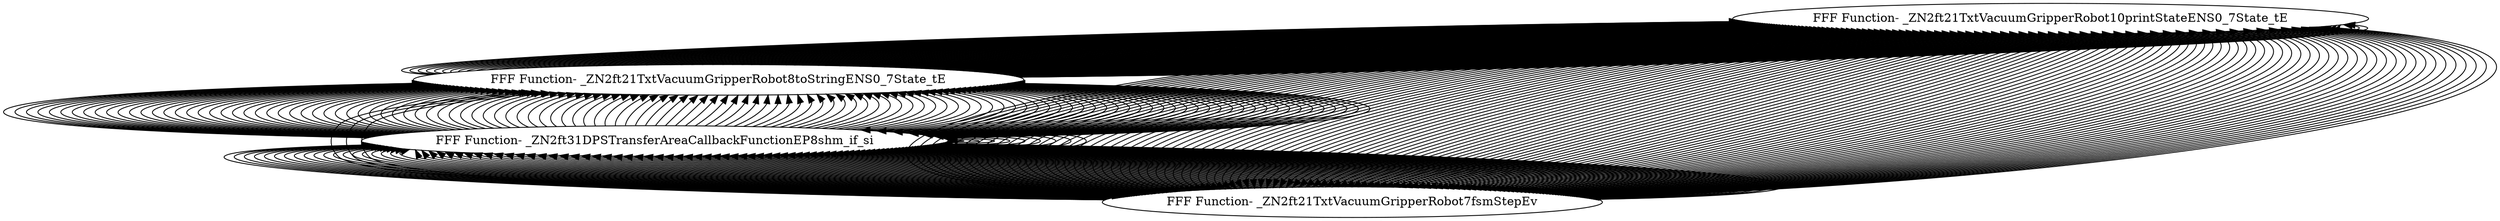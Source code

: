 digraph {
	"FFF Function- _ZN2ft21TxtVacuumGripperRobot10printStateENS0_7State_tE"
	"FFF Function- _ZN2ft21TxtVacuumGripperRobot7fsmStepEv"
	"FFF Function- _ZN2ft21TxtVacuumGripperRobot7fsmStepEv" -> "FFF Function- _ZN2ft21TxtVacuumGripperRobot10printStateENS0_7State_tE" [dir=back]
	"FFF Function- _ZN2ft31DPSTransferAreaCallbackFunctionEP8shm_if_si"
	"FFF Function- _ZN2ft31DPSTransferAreaCallbackFunctionEP8shm_if_si" -> "FFF Function- _ZN2ft21TxtVacuumGripperRobot7fsmStepEv" [dir=back]
	"FFF Function- _ZN2ft21TxtVacuumGripperRobot8toStringENS0_7State_tE"
	"FFF Function- _ZN2ft21TxtVacuumGripperRobot8toStringENS0_7State_tE" -> "FFF Function- _ZN2ft31DPSTransferAreaCallbackFunctionEP8shm_if_si" [dir=back]
	"FFF Function- _ZN2ft21TxtVacuumGripperRobot10printStateENS0_7State_tE"
	"FFF Function- _ZN2ft21TxtVacuumGripperRobot10printStateENS0_7State_tE" -> "FFF Function- _ZN2ft21TxtVacuumGripperRobot8toStringENS0_7State_tE" [dir=back]
	"FFF Function- _ZN2ft21TxtVacuumGripperRobot7fsmStepEv"
	"FFF Function- _ZN2ft21TxtVacuumGripperRobot7fsmStepEv" -> "FFF Function- _ZN2ft21TxtVacuumGripperRobot10printStateENS0_7State_tE" [dir=back]
	"FFF Function- _ZN2ft31DPSTransferAreaCallbackFunctionEP8shm_if_si"
	"FFF Function- _ZN2ft31DPSTransferAreaCallbackFunctionEP8shm_if_si" -> "FFF Function- _ZN2ft21TxtVacuumGripperRobot7fsmStepEv" [dir=back]
	"FFF Function- _ZN2ft21TxtVacuumGripperRobot8toStringENS0_7State_tE"
	"FFF Function- _ZN2ft21TxtVacuumGripperRobot8toStringENS0_7State_tE" -> "FFF Function- _ZN2ft31DPSTransferAreaCallbackFunctionEP8shm_if_si" [dir=back]
	"FFF Function- _ZN2ft21TxtVacuumGripperRobot10printStateENS0_7State_tE"
	"FFF Function- _ZN2ft21TxtVacuumGripperRobot10printStateENS0_7State_tE" -> "FFF Function- _ZN2ft21TxtVacuumGripperRobot8toStringENS0_7State_tE" [dir=back]
	"FFF Function- _ZN2ft21TxtVacuumGripperRobot7fsmStepEv"
	"FFF Function- _ZN2ft21TxtVacuumGripperRobot7fsmStepEv" -> "FFF Function- _ZN2ft21TxtVacuumGripperRobot10printStateENS0_7State_tE" [dir=back]
	"FFF Function- _ZN2ft31DPSTransferAreaCallbackFunctionEP8shm_if_si"
	"FFF Function- _ZN2ft31DPSTransferAreaCallbackFunctionEP8shm_if_si" -> "FFF Function- _ZN2ft21TxtVacuumGripperRobot7fsmStepEv" [dir=back]
	"FFF Function- _ZN2ft21TxtVacuumGripperRobot8toStringENS0_7State_tE"
	"FFF Function- _ZN2ft21TxtVacuumGripperRobot8toStringENS0_7State_tE" -> "FFF Function- _ZN2ft31DPSTransferAreaCallbackFunctionEP8shm_if_si" [dir=back]
	"FFF Function- _ZN2ft21TxtVacuumGripperRobot10printStateENS0_7State_tE"
	"FFF Function- _ZN2ft21TxtVacuumGripperRobot10printStateENS0_7State_tE" -> "FFF Function- _ZN2ft21TxtVacuumGripperRobot8toStringENS0_7State_tE" [dir=back]
	"FFF Function- _ZN2ft21TxtVacuumGripperRobot7fsmStepEv"
	"FFF Function- _ZN2ft21TxtVacuumGripperRobot7fsmStepEv" -> "FFF Function- _ZN2ft21TxtVacuumGripperRobot10printStateENS0_7State_tE" [dir=back]
	"FFF Function- _ZN2ft31DPSTransferAreaCallbackFunctionEP8shm_if_si"
	"FFF Function- _ZN2ft31DPSTransferAreaCallbackFunctionEP8shm_if_si" -> "FFF Function- _ZN2ft21TxtVacuumGripperRobot7fsmStepEv" [dir=back]
	"FFF Function- _ZN2ft21TxtVacuumGripperRobot8toStringENS0_7State_tE"
	"FFF Function- _ZN2ft21TxtVacuumGripperRobot8toStringENS0_7State_tE" -> "FFF Function- _ZN2ft31DPSTransferAreaCallbackFunctionEP8shm_if_si" [dir=back]
	"FFF Function- _ZN2ft21TxtVacuumGripperRobot10printStateENS0_7State_tE"
	"FFF Function- _ZN2ft21TxtVacuumGripperRobot10printStateENS0_7State_tE" -> "FFF Function- _ZN2ft21TxtVacuumGripperRobot8toStringENS0_7State_tE" [dir=back]
	"FFF Function- _ZN2ft21TxtVacuumGripperRobot7fsmStepEv"
	"FFF Function- _ZN2ft21TxtVacuumGripperRobot7fsmStepEv" -> "FFF Function- _ZN2ft21TxtVacuumGripperRobot10printStateENS0_7State_tE" [dir=back]
	"FFF Function- _ZN2ft31DPSTransferAreaCallbackFunctionEP8shm_if_si"
	"FFF Function- _ZN2ft31DPSTransferAreaCallbackFunctionEP8shm_if_si" -> "FFF Function- _ZN2ft21TxtVacuumGripperRobot7fsmStepEv" [dir=back]
	"FFF Function- _ZN2ft21TxtVacuumGripperRobot8toStringENS0_7State_tE"
	"FFF Function- _ZN2ft21TxtVacuumGripperRobot8toStringENS0_7State_tE" -> "FFF Function- _ZN2ft31DPSTransferAreaCallbackFunctionEP8shm_if_si" [dir=back]
	"FFF Function- _ZN2ft21TxtVacuumGripperRobot10printStateENS0_7State_tE"
	"FFF Function- _ZN2ft21TxtVacuumGripperRobot10printStateENS0_7State_tE" -> "FFF Function- _ZN2ft21TxtVacuumGripperRobot8toStringENS0_7State_tE" [dir=back]
	"FFF Function- _ZN2ft21TxtVacuumGripperRobot7fsmStepEv"
	"FFF Function- _ZN2ft21TxtVacuumGripperRobot7fsmStepEv" -> "FFF Function- _ZN2ft21TxtVacuumGripperRobot10printStateENS0_7State_tE" [dir=back]
	"FFF Function- _ZN2ft31DPSTransferAreaCallbackFunctionEP8shm_if_si"
	"FFF Function- _ZN2ft31DPSTransferAreaCallbackFunctionEP8shm_if_si" -> "FFF Function- _ZN2ft21TxtVacuumGripperRobot7fsmStepEv" [dir=back]
	"FFF Function- _ZN2ft21TxtVacuumGripperRobot8toStringENS0_7State_tE"
	"FFF Function- _ZN2ft21TxtVacuumGripperRobot8toStringENS0_7State_tE" -> "FFF Function- _ZN2ft31DPSTransferAreaCallbackFunctionEP8shm_if_si" [dir=back]
	"FFF Function- _ZN2ft21TxtVacuumGripperRobot10printStateENS0_7State_tE"
	"FFF Function- _ZN2ft21TxtVacuumGripperRobot10printStateENS0_7State_tE" -> "FFF Function- _ZN2ft21TxtVacuumGripperRobot8toStringENS0_7State_tE" [dir=back]
	"FFF Function- _ZN2ft21TxtVacuumGripperRobot7fsmStepEv"
	"FFF Function- _ZN2ft21TxtVacuumGripperRobot7fsmStepEv" -> "FFF Function- _ZN2ft21TxtVacuumGripperRobot10printStateENS0_7State_tE" [dir=back]
	"FFF Function- _ZN2ft31DPSTransferAreaCallbackFunctionEP8shm_if_si"
	"FFF Function- _ZN2ft31DPSTransferAreaCallbackFunctionEP8shm_if_si" -> "FFF Function- _ZN2ft21TxtVacuumGripperRobot7fsmStepEv" [dir=back]
	"FFF Function- _ZN2ft21TxtVacuumGripperRobot8toStringENS0_7State_tE"
	"FFF Function- _ZN2ft21TxtVacuumGripperRobot8toStringENS0_7State_tE" -> "FFF Function- _ZN2ft31DPSTransferAreaCallbackFunctionEP8shm_if_si" [dir=back]
	"FFF Function- _ZN2ft21TxtVacuumGripperRobot10printStateENS0_7State_tE"
	"FFF Function- _ZN2ft21TxtVacuumGripperRobot10printStateENS0_7State_tE" -> "FFF Function- _ZN2ft21TxtVacuumGripperRobot8toStringENS0_7State_tE" [dir=back]
	"FFF Function- _ZN2ft21TxtVacuumGripperRobot7fsmStepEv"
	"FFF Function- _ZN2ft21TxtVacuumGripperRobot7fsmStepEv" -> "FFF Function- _ZN2ft21TxtVacuumGripperRobot10printStateENS0_7State_tE" [dir=back]
	"FFF Function- _ZN2ft31DPSTransferAreaCallbackFunctionEP8shm_if_si"
	"FFF Function- _ZN2ft31DPSTransferAreaCallbackFunctionEP8shm_if_si" -> "FFF Function- _ZN2ft21TxtVacuumGripperRobot7fsmStepEv" [dir=back]
	"FFF Function- _ZN2ft21TxtVacuumGripperRobot8toStringENS0_7State_tE"
	"FFF Function- _ZN2ft21TxtVacuumGripperRobot8toStringENS0_7State_tE" -> "FFF Function- _ZN2ft31DPSTransferAreaCallbackFunctionEP8shm_if_si" [dir=back]
	"FFF Function- _ZN2ft21TxtVacuumGripperRobot10printStateENS0_7State_tE"
	"FFF Function- _ZN2ft21TxtVacuumGripperRobot10printStateENS0_7State_tE" -> "FFF Function- _ZN2ft21TxtVacuumGripperRobot8toStringENS0_7State_tE" [dir=back]
	"FFF Function- _ZN2ft21TxtVacuumGripperRobot7fsmStepEv"
	"FFF Function- _ZN2ft21TxtVacuumGripperRobot7fsmStepEv" -> "FFF Function- _ZN2ft21TxtVacuumGripperRobot10printStateENS0_7State_tE" [dir=back]
	"FFF Function- _ZN2ft31DPSTransferAreaCallbackFunctionEP8shm_if_si"
	"FFF Function- _ZN2ft31DPSTransferAreaCallbackFunctionEP8shm_if_si" -> "FFF Function- _ZN2ft21TxtVacuumGripperRobot7fsmStepEv" [dir=back]
	"FFF Function- _ZN2ft21TxtVacuumGripperRobot8toStringENS0_7State_tE"
	"FFF Function- _ZN2ft21TxtVacuumGripperRobot8toStringENS0_7State_tE" -> "FFF Function- _ZN2ft31DPSTransferAreaCallbackFunctionEP8shm_if_si" [dir=back]
	"FFF Function- _ZN2ft21TxtVacuumGripperRobot10printStateENS0_7State_tE"
	"FFF Function- _ZN2ft21TxtVacuumGripperRobot10printStateENS0_7State_tE" -> "FFF Function- _ZN2ft21TxtVacuumGripperRobot8toStringENS0_7State_tE" [dir=back]
	"FFF Function- _ZN2ft21TxtVacuumGripperRobot7fsmStepEv"
	"FFF Function- _ZN2ft21TxtVacuumGripperRobot7fsmStepEv" -> "FFF Function- _ZN2ft21TxtVacuumGripperRobot10printStateENS0_7State_tE" [dir=back]
	"FFF Function- _ZN2ft31DPSTransferAreaCallbackFunctionEP8shm_if_si"
	"FFF Function- _ZN2ft31DPSTransferAreaCallbackFunctionEP8shm_if_si" -> "FFF Function- _ZN2ft21TxtVacuumGripperRobot7fsmStepEv" [dir=back]
	"FFF Function- _ZN2ft21TxtVacuumGripperRobot8toStringENS0_7State_tE"
	"FFF Function- _ZN2ft21TxtVacuumGripperRobot8toStringENS0_7State_tE" -> "FFF Function- _ZN2ft31DPSTransferAreaCallbackFunctionEP8shm_if_si" [dir=back]
	"FFF Function- _ZN2ft21TxtVacuumGripperRobot10printStateENS0_7State_tE"
	"FFF Function- _ZN2ft21TxtVacuumGripperRobot10printStateENS0_7State_tE" -> "FFF Function- _ZN2ft21TxtVacuumGripperRobot8toStringENS0_7State_tE" [dir=back]
	"FFF Function- _ZN2ft21TxtVacuumGripperRobot7fsmStepEv"
	"FFF Function- _ZN2ft21TxtVacuumGripperRobot7fsmStepEv" -> "FFF Function- _ZN2ft21TxtVacuumGripperRobot10printStateENS0_7State_tE" [dir=back]
	"FFF Function- _ZN2ft31DPSTransferAreaCallbackFunctionEP8shm_if_si"
	"FFF Function- _ZN2ft31DPSTransferAreaCallbackFunctionEP8shm_if_si" -> "FFF Function- _ZN2ft21TxtVacuumGripperRobot7fsmStepEv" [dir=back]
	"FFF Function- _ZN2ft21TxtVacuumGripperRobot8toStringENS0_7State_tE"
	"FFF Function- _ZN2ft21TxtVacuumGripperRobot8toStringENS0_7State_tE" -> "FFF Function- _ZN2ft31DPSTransferAreaCallbackFunctionEP8shm_if_si" [dir=back]
	"FFF Function- _ZN2ft21TxtVacuumGripperRobot10printStateENS0_7State_tE"
	"FFF Function- _ZN2ft21TxtVacuumGripperRobot10printStateENS0_7State_tE" -> "FFF Function- _ZN2ft21TxtVacuumGripperRobot8toStringENS0_7State_tE" [dir=back]
	"FFF Function- _ZN2ft21TxtVacuumGripperRobot7fsmStepEv"
	"FFF Function- _ZN2ft21TxtVacuumGripperRobot7fsmStepEv" -> "FFF Function- _ZN2ft21TxtVacuumGripperRobot10printStateENS0_7State_tE" [dir=back]
	"FFF Function- _ZN2ft31DPSTransferAreaCallbackFunctionEP8shm_if_si"
	"FFF Function- _ZN2ft31DPSTransferAreaCallbackFunctionEP8shm_if_si" -> "FFF Function- _ZN2ft21TxtVacuumGripperRobot7fsmStepEv" [dir=back]
	"FFF Function- _ZN2ft31DPSTransferAreaCallbackFunctionEP8shm_if_si"
	"FFF Function- _ZN2ft31DPSTransferAreaCallbackFunctionEP8shm_if_si" -> "FFF Function- _ZN2ft31DPSTransferAreaCallbackFunctionEP8shm_if_si" [dir=back]
	"FFF Function- _ZN2ft21TxtVacuumGripperRobot8toStringENS0_7State_tE"
	"FFF Function- _ZN2ft21TxtVacuumGripperRobot8toStringENS0_7State_tE" -> "FFF Function- _ZN2ft31DPSTransferAreaCallbackFunctionEP8shm_if_si" [dir=back]
	"FFF Function- _ZN2ft21TxtVacuumGripperRobot10printStateENS0_7State_tE"
	"FFF Function- _ZN2ft21TxtVacuumGripperRobot10printStateENS0_7State_tE" -> "FFF Function- _ZN2ft21TxtVacuumGripperRobot8toStringENS0_7State_tE" [dir=back]
	"FFF Function- _ZN2ft21TxtVacuumGripperRobot7fsmStepEv"
	"FFF Function- _ZN2ft21TxtVacuumGripperRobot7fsmStepEv" -> "FFF Function- _ZN2ft21TxtVacuumGripperRobot10printStateENS0_7State_tE" [dir=back]
	"FFF Function- _ZN2ft31DPSTransferAreaCallbackFunctionEP8shm_if_si"
	"FFF Function- _ZN2ft31DPSTransferAreaCallbackFunctionEP8shm_if_si" -> "FFF Function- _ZN2ft21TxtVacuumGripperRobot7fsmStepEv" [dir=back]
	"FFF Function- _ZN2ft21TxtVacuumGripperRobot8toStringENS0_7State_tE"
	"FFF Function- _ZN2ft21TxtVacuumGripperRobot8toStringENS0_7State_tE" -> "FFF Function- _ZN2ft31DPSTransferAreaCallbackFunctionEP8shm_if_si" [dir=back]
	"FFF Function- _ZN2ft21TxtVacuumGripperRobot10printStateENS0_7State_tE"
	"FFF Function- _ZN2ft21TxtVacuumGripperRobot10printStateENS0_7State_tE" -> "FFF Function- _ZN2ft21TxtVacuumGripperRobot8toStringENS0_7State_tE" [dir=back]
	"FFF Function- _ZN2ft21TxtVacuumGripperRobot7fsmStepEv"
	"FFF Function- _ZN2ft21TxtVacuumGripperRobot7fsmStepEv" -> "FFF Function- _ZN2ft21TxtVacuumGripperRobot10printStateENS0_7State_tE" [dir=back]
	"FFF Function- _ZN2ft31DPSTransferAreaCallbackFunctionEP8shm_if_si"
	"FFF Function- _ZN2ft31DPSTransferAreaCallbackFunctionEP8shm_if_si" -> "FFF Function- _ZN2ft21TxtVacuumGripperRobot7fsmStepEv" [dir=back]
	"FFF Function- _ZN2ft21TxtVacuumGripperRobot8toStringENS0_7State_tE"
	"FFF Function- _ZN2ft21TxtVacuumGripperRobot8toStringENS0_7State_tE" -> "FFF Function- _ZN2ft31DPSTransferAreaCallbackFunctionEP8shm_if_si" [dir=back]
	"FFF Function- _ZN2ft21TxtVacuumGripperRobot10printStateENS0_7State_tE"
	"FFF Function- _ZN2ft21TxtVacuumGripperRobot10printStateENS0_7State_tE" -> "FFF Function- _ZN2ft21TxtVacuumGripperRobot8toStringENS0_7State_tE" [dir=back]
	"FFF Function- _ZN2ft21TxtVacuumGripperRobot7fsmStepEv"
	"FFF Function- _ZN2ft21TxtVacuumGripperRobot7fsmStepEv" -> "FFF Function- _ZN2ft21TxtVacuumGripperRobot10printStateENS0_7State_tE" [dir=back]
	"FFF Function- _ZN2ft31DPSTransferAreaCallbackFunctionEP8shm_if_si"
	"FFF Function- _ZN2ft31DPSTransferAreaCallbackFunctionEP8shm_if_si" -> "FFF Function- _ZN2ft21TxtVacuumGripperRobot7fsmStepEv" [dir=back]
	"FFF Function- _ZN2ft21TxtVacuumGripperRobot8toStringENS0_7State_tE"
	"FFF Function- _ZN2ft21TxtVacuumGripperRobot8toStringENS0_7State_tE" -> "FFF Function- _ZN2ft31DPSTransferAreaCallbackFunctionEP8shm_if_si" [dir=back]
	"FFF Function- _ZN2ft21TxtVacuumGripperRobot10printStateENS0_7State_tE"
	"FFF Function- _ZN2ft21TxtVacuumGripperRobot10printStateENS0_7State_tE" -> "FFF Function- _ZN2ft21TxtVacuumGripperRobot8toStringENS0_7State_tE" [dir=back]
	"FFF Function- _ZN2ft21TxtVacuumGripperRobot7fsmStepEv"
	"FFF Function- _ZN2ft21TxtVacuumGripperRobot7fsmStepEv" -> "FFF Function- _ZN2ft21TxtVacuumGripperRobot10printStateENS0_7State_tE" [dir=back]
	"FFF Function- _ZN2ft31DPSTransferAreaCallbackFunctionEP8shm_if_si"
	"FFF Function- _ZN2ft31DPSTransferAreaCallbackFunctionEP8shm_if_si" -> "FFF Function- _ZN2ft21TxtVacuumGripperRobot7fsmStepEv" [dir=back]
	"FFF Function- _ZN2ft21TxtVacuumGripperRobot8toStringENS0_7State_tE"
	"FFF Function- _ZN2ft21TxtVacuumGripperRobot8toStringENS0_7State_tE" -> "FFF Function- _ZN2ft31DPSTransferAreaCallbackFunctionEP8shm_if_si" [dir=back]
	"FFF Function- _ZN2ft21TxtVacuumGripperRobot10printStateENS0_7State_tE"
	"FFF Function- _ZN2ft21TxtVacuumGripperRobot10printStateENS0_7State_tE" -> "FFF Function- _ZN2ft21TxtVacuumGripperRobot8toStringENS0_7State_tE" [dir=back]
	"FFF Function- _ZN2ft21TxtVacuumGripperRobot7fsmStepEv"
	"FFF Function- _ZN2ft21TxtVacuumGripperRobot7fsmStepEv" -> "FFF Function- _ZN2ft21TxtVacuumGripperRobot10printStateENS0_7State_tE" [dir=back]
	"FFF Function- _ZN2ft31DPSTransferAreaCallbackFunctionEP8shm_if_si"
	"FFF Function- _ZN2ft31DPSTransferAreaCallbackFunctionEP8shm_if_si" -> "FFF Function- _ZN2ft21TxtVacuumGripperRobot7fsmStepEv" [dir=back]
	"FFF Function- _ZN2ft21TxtVacuumGripperRobot8toStringENS0_7State_tE"
	"FFF Function- _ZN2ft21TxtVacuumGripperRobot8toStringENS0_7State_tE" -> "FFF Function- _ZN2ft31DPSTransferAreaCallbackFunctionEP8shm_if_si" [dir=back]
	"FFF Function- _ZN2ft21TxtVacuumGripperRobot10printStateENS0_7State_tE"
	"FFF Function- _ZN2ft21TxtVacuumGripperRobot10printStateENS0_7State_tE" -> "FFF Function- _ZN2ft21TxtVacuumGripperRobot8toStringENS0_7State_tE" [dir=back]
	"FFF Function- _ZN2ft21TxtVacuumGripperRobot7fsmStepEv"
	"FFF Function- _ZN2ft21TxtVacuumGripperRobot7fsmStepEv" -> "FFF Function- _ZN2ft21TxtVacuumGripperRobot10printStateENS0_7State_tE" [dir=back]
	"FFF Function- _ZN2ft31DPSTransferAreaCallbackFunctionEP8shm_if_si"
	"FFF Function- _ZN2ft31DPSTransferAreaCallbackFunctionEP8shm_if_si" -> "FFF Function- _ZN2ft21TxtVacuumGripperRobot7fsmStepEv" [dir=back]
	"FFF Function- _ZN2ft21TxtVacuumGripperRobot8toStringENS0_7State_tE"
	"FFF Function- _ZN2ft21TxtVacuumGripperRobot8toStringENS0_7State_tE" -> "FFF Function- _ZN2ft31DPSTransferAreaCallbackFunctionEP8shm_if_si" [dir=back]
	"FFF Function- _ZN2ft21TxtVacuumGripperRobot10printStateENS0_7State_tE"
	"FFF Function- _ZN2ft21TxtVacuumGripperRobot10printStateENS0_7State_tE" -> "FFF Function- _ZN2ft21TxtVacuumGripperRobot8toStringENS0_7State_tE" [dir=back]
	"FFF Function- _ZN2ft21TxtVacuumGripperRobot7fsmStepEv"
	"FFF Function- _ZN2ft21TxtVacuumGripperRobot7fsmStepEv" -> "FFF Function- _ZN2ft21TxtVacuumGripperRobot10printStateENS0_7State_tE" [dir=back]
	"FFF Function- _ZN2ft31DPSTransferAreaCallbackFunctionEP8shm_if_si"
	"FFF Function- _ZN2ft31DPSTransferAreaCallbackFunctionEP8shm_if_si" -> "FFF Function- _ZN2ft21TxtVacuumGripperRobot7fsmStepEv" [dir=back]
	"FFF Function- _ZN2ft21TxtVacuumGripperRobot8toStringENS0_7State_tE"
	"FFF Function- _ZN2ft21TxtVacuumGripperRobot8toStringENS0_7State_tE" -> "FFF Function- _ZN2ft31DPSTransferAreaCallbackFunctionEP8shm_if_si" [dir=back]
	"FFF Function- _ZN2ft21TxtVacuumGripperRobot10printStateENS0_7State_tE"
	"FFF Function- _ZN2ft21TxtVacuumGripperRobot10printStateENS0_7State_tE" -> "FFF Function- _ZN2ft21TxtVacuumGripperRobot8toStringENS0_7State_tE" [dir=back]
	"FFF Function- _ZN2ft21TxtVacuumGripperRobot7fsmStepEv"
	"FFF Function- _ZN2ft21TxtVacuumGripperRobot7fsmStepEv" -> "FFF Function- _ZN2ft21TxtVacuumGripperRobot10printStateENS0_7State_tE" [dir=back]
	"FFF Function- _ZN2ft31DPSTransferAreaCallbackFunctionEP8shm_if_si"
	"FFF Function- _ZN2ft31DPSTransferAreaCallbackFunctionEP8shm_if_si" -> "FFF Function- _ZN2ft21TxtVacuumGripperRobot7fsmStepEv" [dir=back]
	"FFF Function- _ZN2ft21TxtVacuumGripperRobot8toStringENS0_7State_tE"
	"FFF Function- _ZN2ft21TxtVacuumGripperRobot8toStringENS0_7State_tE" -> "FFF Function- _ZN2ft31DPSTransferAreaCallbackFunctionEP8shm_if_si" [dir=back]
	"FFF Function- _ZN2ft21TxtVacuumGripperRobot10printStateENS0_7State_tE"
	"FFF Function- _ZN2ft21TxtVacuumGripperRobot10printStateENS0_7State_tE" -> "FFF Function- _ZN2ft21TxtVacuumGripperRobot8toStringENS0_7State_tE" [dir=back]
	"FFF Function- _ZN2ft21TxtVacuumGripperRobot7fsmStepEv"
	"FFF Function- _ZN2ft21TxtVacuumGripperRobot7fsmStepEv" -> "FFF Function- _ZN2ft21TxtVacuumGripperRobot10printStateENS0_7State_tE" [dir=back]
	"FFF Function- _ZN2ft31DPSTransferAreaCallbackFunctionEP8shm_if_si"
	"FFF Function- _ZN2ft31DPSTransferAreaCallbackFunctionEP8shm_if_si" -> "FFF Function- _ZN2ft21TxtVacuumGripperRobot7fsmStepEv" [dir=back]
	"FFF Function- _ZN2ft21TxtVacuumGripperRobot8toStringENS0_7State_tE"
	"FFF Function- _ZN2ft21TxtVacuumGripperRobot8toStringENS0_7State_tE" -> "FFF Function- _ZN2ft31DPSTransferAreaCallbackFunctionEP8shm_if_si" [dir=back]
	"FFF Function- _ZN2ft21TxtVacuumGripperRobot10printStateENS0_7State_tE"
	"FFF Function- _ZN2ft21TxtVacuumGripperRobot10printStateENS0_7State_tE" -> "FFF Function- _ZN2ft21TxtVacuumGripperRobot8toStringENS0_7State_tE" [dir=back]
	"FFF Function- _ZN2ft21TxtVacuumGripperRobot7fsmStepEv"
	"FFF Function- _ZN2ft21TxtVacuumGripperRobot7fsmStepEv" -> "FFF Function- _ZN2ft21TxtVacuumGripperRobot10printStateENS0_7State_tE" [dir=back]
	"FFF Function- _ZN2ft31DPSTransferAreaCallbackFunctionEP8shm_if_si"
	"FFF Function- _ZN2ft31DPSTransferAreaCallbackFunctionEP8shm_if_si" -> "FFF Function- _ZN2ft21TxtVacuumGripperRobot7fsmStepEv" [dir=back]
	"FFF Function- _ZN2ft21TxtVacuumGripperRobot8toStringENS0_7State_tE"
	"FFF Function- _ZN2ft21TxtVacuumGripperRobot8toStringENS0_7State_tE" -> "FFF Function- _ZN2ft31DPSTransferAreaCallbackFunctionEP8shm_if_si" [dir=back]
	"FFF Function- _ZN2ft21TxtVacuumGripperRobot10printStateENS0_7State_tE"
	"FFF Function- _ZN2ft21TxtVacuumGripperRobot10printStateENS0_7State_tE" -> "FFF Function- _ZN2ft21TxtVacuumGripperRobot8toStringENS0_7State_tE" [dir=back]
	"FFF Function- _ZN2ft21TxtVacuumGripperRobot7fsmStepEv"
	"FFF Function- _ZN2ft21TxtVacuumGripperRobot7fsmStepEv" -> "FFF Function- _ZN2ft21TxtVacuumGripperRobot10printStateENS0_7State_tE" [dir=back]
	"FFF Function- _ZN2ft31DPSTransferAreaCallbackFunctionEP8shm_if_si"
	"FFF Function- _ZN2ft31DPSTransferAreaCallbackFunctionEP8shm_if_si" -> "FFF Function- _ZN2ft21TxtVacuumGripperRobot7fsmStepEv" [dir=back]
	"FFF Function- _ZN2ft21TxtVacuumGripperRobot8toStringENS0_7State_tE"
	"FFF Function- _ZN2ft21TxtVacuumGripperRobot8toStringENS0_7State_tE" -> "FFF Function- _ZN2ft31DPSTransferAreaCallbackFunctionEP8shm_if_si" [dir=back]
	"FFF Function- _ZN2ft21TxtVacuumGripperRobot10printStateENS0_7State_tE"
	"FFF Function- _ZN2ft21TxtVacuumGripperRobot10printStateENS0_7State_tE" -> "FFF Function- _ZN2ft21TxtVacuumGripperRobot8toStringENS0_7State_tE" [dir=back]
	"FFF Function- _ZN2ft21TxtVacuumGripperRobot7fsmStepEv"
	"FFF Function- _ZN2ft21TxtVacuumGripperRobot7fsmStepEv" -> "FFF Function- _ZN2ft21TxtVacuumGripperRobot10printStateENS0_7State_tE" [dir=back]
	"FFF Function- _ZN2ft31DPSTransferAreaCallbackFunctionEP8shm_if_si"
	"FFF Function- _ZN2ft31DPSTransferAreaCallbackFunctionEP8shm_if_si" -> "FFF Function- _ZN2ft21TxtVacuumGripperRobot7fsmStepEv" [dir=back]
	"FFF Function- _ZN2ft21TxtVacuumGripperRobot8toStringENS0_7State_tE"
	"FFF Function- _ZN2ft21TxtVacuumGripperRobot8toStringENS0_7State_tE" -> "FFF Function- _ZN2ft31DPSTransferAreaCallbackFunctionEP8shm_if_si" [dir=back]
	"FFF Function- _ZN2ft21TxtVacuumGripperRobot10printStateENS0_7State_tE"
	"FFF Function- _ZN2ft21TxtVacuumGripperRobot10printStateENS0_7State_tE" -> "FFF Function- _ZN2ft21TxtVacuumGripperRobot8toStringENS0_7State_tE" [dir=back]
	"FFF Function- _ZN2ft21TxtVacuumGripperRobot7fsmStepEv"
	"FFF Function- _ZN2ft21TxtVacuumGripperRobot7fsmStepEv" -> "FFF Function- _ZN2ft21TxtVacuumGripperRobot10printStateENS0_7State_tE" [dir=back]
	"FFF Function- _ZN2ft31DPSTransferAreaCallbackFunctionEP8shm_if_si"
	"FFF Function- _ZN2ft31DPSTransferAreaCallbackFunctionEP8shm_if_si" -> "FFF Function- _ZN2ft21TxtVacuumGripperRobot7fsmStepEv" [dir=back]
	"FFF Function- _ZN2ft31DPSTransferAreaCallbackFunctionEP8shm_if_si"
	"FFF Function- _ZN2ft31DPSTransferAreaCallbackFunctionEP8shm_if_si" -> "FFF Function- _ZN2ft31DPSTransferAreaCallbackFunctionEP8shm_if_si" [dir=back]
	"FFF Function- _ZN2ft21TxtVacuumGripperRobot8toStringENS0_7State_tE"
	"FFF Function- _ZN2ft21TxtVacuumGripperRobot8toStringENS0_7State_tE" -> "FFF Function- _ZN2ft31DPSTransferAreaCallbackFunctionEP8shm_if_si" [dir=back]
	"FFF Function- _ZN2ft21TxtVacuumGripperRobot10printStateENS0_7State_tE"
	"FFF Function- _ZN2ft21TxtVacuumGripperRobot10printStateENS0_7State_tE" -> "FFF Function- _ZN2ft21TxtVacuumGripperRobot8toStringENS0_7State_tE" [dir=back]
	"FFF Function- _ZN2ft21TxtVacuumGripperRobot7fsmStepEv"
	"FFF Function- _ZN2ft21TxtVacuumGripperRobot7fsmStepEv" -> "FFF Function- _ZN2ft21TxtVacuumGripperRobot10printStateENS0_7State_tE" [dir=back]
	"FFF Function- _ZN2ft31DPSTransferAreaCallbackFunctionEP8shm_if_si"
	"FFF Function- _ZN2ft31DPSTransferAreaCallbackFunctionEP8shm_if_si" -> "FFF Function- _ZN2ft21TxtVacuumGripperRobot7fsmStepEv" [dir=back]
	"FFF Function- _ZN2ft21TxtVacuumGripperRobot8toStringENS0_7State_tE"
	"FFF Function- _ZN2ft21TxtVacuumGripperRobot8toStringENS0_7State_tE" -> "FFF Function- _ZN2ft31DPSTransferAreaCallbackFunctionEP8shm_if_si" [dir=back]
	"FFF Function- _ZN2ft21TxtVacuumGripperRobot10printStateENS0_7State_tE"
	"FFF Function- _ZN2ft21TxtVacuumGripperRobot10printStateENS0_7State_tE" -> "FFF Function- _ZN2ft21TxtVacuumGripperRobot8toStringENS0_7State_tE" [dir=back]
	"FFF Function- _ZN2ft21TxtVacuumGripperRobot7fsmStepEv"
	"FFF Function- _ZN2ft21TxtVacuumGripperRobot7fsmStepEv" -> "FFF Function- _ZN2ft21TxtVacuumGripperRobot10printStateENS0_7State_tE" [dir=back]
	"FFF Function- _ZN2ft31DPSTransferAreaCallbackFunctionEP8shm_if_si"
	"FFF Function- _ZN2ft31DPSTransferAreaCallbackFunctionEP8shm_if_si" -> "FFF Function- _ZN2ft21TxtVacuumGripperRobot7fsmStepEv" [dir=back]
	"FFF Function- _ZN2ft21TxtVacuumGripperRobot8toStringENS0_7State_tE"
	"FFF Function- _ZN2ft21TxtVacuumGripperRobot8toStringENS0_7State_tE" -> "FFF Function- _ZN2ft31DPSTransferAreaCallbackFunctionEP8shm_if_si" [dir=back]
	"FFF Function- _ZN2ft21TxtVacuumGripperRobot10printStateENS0_7State_tE"
	"FFF Function- _ZN2ft21TxtVacuumGripperRobot10printStateENS0_7State_tE" -> "FFF Function- _ZN2ft21TxtVacuumGripperRobot8toStringENS0_7State_tE" [dir=back]
	"FFF Function- _ZN2ft21TxtVacuumGripperRobot7fsmStepEv"
	"FFF Function- _ZN2ft21TxtVacuumGripperRobot7fsmStepEv" -> "FFF Function- _ZN2ft21TxtVacuumGripperRobot10printStateENS0_7State_tE" [dir=back]
	"FFF Function- _ZN2ft31DPSTransferAreaCallbackFunctionEP8shm_if_si"
	"FFF Function- _ZN2ft31DPSTransferAreaCallbackFunctionEP8shm_if_si" -> "FFF Function- _ZN2ft21TxtVacuumGripperRobot7fsmStepEv" [dir=back]
	"FFF Function- _ZN2ft21TxtVacuumGripperRobot8toStringENS0_7State_tE"
	"FFF Function- _ZN2ft21TxtVacuumGripperRobot8toStringENS0_7State_tE" -> "FFF Function- _ZN2ft31DPSTransferAreaCallbackFunctionEP8shm_if_si" [dir=back]
	"FFF Function- _ZN2ft21TxtVacuumGripperRobot10printStateENS0_7State_tE"
	"FFF Function- _ZN2ft21TxtVacuumGripperRobot10printStateENS0_7State_tE" -> "FFF Function- _ZN2ft21TxtVacuumGripperRobot8toStringENS0_7State_tE" [dir=back]
	"FFF Function- _ZN2ft21TxtVacuumGripperRobot7fsmStepEv"
	"FFF Function- _ZN2ft21TxtVacuumGripperRobot7fsmStepEv" -> "FFF Function- _ZN2ft21TxtVacuumGripperRobot10printStateENS0_7State_tE" [dir=back]
	"FFF Function- _ZN2ft31DPSTransferAreaCallbackFunctionEP8shm_if_si"
	"FFF Function- _ZN2ft31DPSTransferAreaCallbackFunctionEP8shm_if_si" -> "FFF Function- _ZN2ft21TxtVacuumGripperRobot7fsmStepEv" [dir=back]
	"FFF Function- _ZN2ft21TxtVacuumGripperRobot8toStringENS0_7State_tE"
	"FFF Function- _ZN2ft21TxtVacuumGripperRobot8toStringENS0_7State_tE" -> "FFF Function- _ZN2ft31DPSTransferAreaCallbackFunctionEP8shm_if_si" [dir=back]
	"FFF Function- _ZN2ft21TxtVacuumGripperRobot10printStateENS0_7State_tE"
	"FFF Function- _ZN2ft21TxtVacuumGripperRobot10printStateENS0_7State_tE" -> "FFF Function- _ZN2ft21TxtVacuumGripperRobot8toStringENS0_7State_tE" [dir=back]
	"FFF Function- _ZN2ft21TxtVacuumGripperRobot7fsmStepEv"
	"FFF Function- _ZN2ft21TxtVacuumGripperRobot7fsmStepEv" -> "FFF Function- _ZN2ft21TxtVacuumGripperRobot10printStateENS0_7State_tE" [dir=back]
	"FFF Function- _ZN2ft31DPSTransferAreaCallbackFunctionEP8shm_if_si"
	"FFF Function- _ZN2ft31DPSTransferAreaCallbackFunctionEP8shm_if_si" -> "FFF Function- _ZN2ft21TxtVacuumGripperRobot7fsmStepEv" [dir=back]
	"FFF Function- _ZN2ft21TxtVacuumGripperRobot8toStringENS0_7State_tE"
	"FFF Function- _ZN2ft21TxtVacuumGripperRobot8toStringENS0_7State_tE" -> "FFF Function- _ZN2ft31DPSTransferAreaCallbackFunctionEP8shm_if_si" [dir=back]
	"FFF Function- _ZN2ft21TxtVacuumGripperRobot10printStateENS0_7State_tE"
	"FFF Function- _ZN2ft21TxtVacuumGripperRobot10printStateENS0_7State_tE" -> "FFF Function- _ZN2ft21TxtVacuumGripperRobot8toStringENS0_7State_tE" [dir=back]
	"FFF Function- _ZN2ft21TxtVacuumGripperRobot7fsmStepEv"
	"FFF Function- _ZN2ft21TxtVacuumGripperRobot7fsmStepEv" -> "FFF Function- _ZN2ft21TxtVacuumGripperRobot10printStateENS0_7State_tE" [dir=back]
	"FFF Function- _ZN2ft31DPSTransferAreaCallbackFunctionEP8shm_if_si"
	"FFF Function- _ZN2ft31DPSTransferAreaCallbackFunctionEP8shm_if_si" -> "FFF Function- _ZN2ft21TxtVacuumGripperRobot7fsmStepEv" [dir=back]
	"FFF Function- _ZN2ft21TxtVacuumGripperRobot8toStringENS0_7State_tE"
	"FFF Function- _ZN2ft21TxtVacuumGripperRobot8toStringENS0_7State_tE" -> "FFF Function- _ZN2ft31DPSTransferAreaCallbackFunctionEP8shm_if_si" [dir=back]
	"FFF Function- _ZN2ft21TxtVacuumGripperRobot10printStateENS0_7State_tE"
	"FFF Function- _ZN2ft21TxtVacuumGripperRobot10printStateENS0_7State_tE" -> "FFF Function- _ZN2ft21TxtVacuumGripperRobot8toStringENS0_7State_tE" [dir=back]
	"FFF Function- _ZN2ft21TxtVacuumGripperRobot7fsmStepEv"
	"FFF Function- _ZN2ft21TxtVacuumGripperRobot7fsmStepEv" -> "FFF Function- _ZN2ft21TxtVacuumGripperRobot10printStateENS0_7State_tE" [dir=back]
	"FFF Function- _ZN2ft31DPSTransferAreaCallbackFunctionEP8shm_if_si"
	"FFF Function- _ZN2ft31DPSTransferAreaCallbackFunctionEP8shm_if_si" -> "FFF Function- _ZN2ft21TxtVacuumGripperRobot7fsmStepEv" [dir=back]
	"FFF Function- _ZN2ft21TxtVacuumGripperRobot8toStringENS0_7State_tE"
	"FFF Function- _ZN2ft21TxtVacuumGripperRobot8toStringENS0_7State_tE" -> "FFF Function- _ZN2ft31DPSTransferAreaCallbackFunctionEP8shm_if_si" [dir=back]
	"FFF Function- _ZN2ft21TxtVacuumGripperRobot10printStateENS0_7State_tE"
	"FFF Function- _ZN2ft21TxtVacuumGripperRobot10printStateENS0_7State_tE" -> "FFF Function- _ZN2ft21TxtVacuumGripperRobot8toStringENS0_7State_tE" [dir=back]
	"FFF Function- _ZN2ft21TxtVacuumGripperRobot7fsmStepEv"
	"FFF Function- _ZN2ft21TxtVacuumGripperRobot7fsmStepEv" -> "FFF Function- _ZN2ft21TxtVacuumGripperRobot10printStateENS0_7State_tE" [dir=back]
	"FFF Function- _ZN2ft31DPSTransferAreaCallbackFunctionEP8shm_if_si"
	"FFF Function- _ZN2ft31DPSTransferAreaCallbackFunctionEP8shm_if_si" -> "FFF Function- _ZN2ft21TxtVacuumGripperRobot7fsmStepEv" [dir=back]
	"FFF Function- _ZN2ft21TxtVacuumGripperRobot8toStringENS0_7State_tE"
	"FFF Function- _ZN2ft21TxtVacuumGripperRobot8toStringENS0_7State_tE" -> "FFF Function- _ZN2ft31DPSTransferAreaCallbackFunctionEP8shm_if_si" [dir=back]
	"FFF Function- _ZN2ft21TxtVacuumGripperRobot10printStateENS0_7State_tE"
	"FFF Function- _ZN2ft21TxtVacuumGripperRobot10printStateENS0_7State_tE" -> "FFF Function- _ZN2ft21TxtVacuumGripperRobot8toStringENS0_7State_tE" [dir=back]
	"FFF Function- _ZN2ft21TxtVacuumGripperRobot7fsmStepEv"
	"FFF Function- _ZN2ft21TxtVacuumGripperRobot7fsmStepEv" -> "FFF Function- _ZN2ft21TxtVacuumGripperRobot10printStateENS0_7State_tE" [dir=back]
	"FFF Function- _ZN2ft31DPSTransferAreaCallbackFunctionEP8shm_if_si"
	"FFF Function- _ZN2ft31DPSTransferAreaCallbackFunctionEP8shm_if_si" -> "FFF Function- _ZN2ft21TxtVacuumGripperRobot7fsmStepEv" [dir=back]
	"FFF Function- _ZN2ft21TxtVacuumGripperRobot8toStringENS0_7State_tE"
	"FFF Function- _ZN2ft21TxtVacuumGripperRobot8toStringENS0_7State_tE" -> "FFF Function- _ZN2ft31DPSTransferAreaCallbackFunctionEP8shm_if_si" [dir=back]
	"FFF Function- _ZN2ft21TxtVacuumGripperRobot10printStateENS0_7State_tE"
	"FFF Function- _ZN2ft21TxtVacuumGripperRobot10printStateENS0_7State_tE" -> "FFF Function- _ZN2ft21TxtVacuumGripperRobot8toStringENS0_7State_tE" [dir=back]
	"FFF Function- _ZN2ft21TxtVacuumGripperRobot7fsmStepEv"
	"FFF Function- _ZN2ft21TxtVacuumGripperRobot7fsmStepEv" -> "FFF Function- _ZN2ft21TxtVacuumGripperRobot10printStateENS0_7State_tE" [dir=back]
	"FFF Function- _ZN2ft31DPSTransferAreaCallbackFunctionEP8shm_if_si"
	"FFF Function- _ZN2ft31DPSTransferAreaCallbackFunctionEP8shm_if_si" -> "FFF Function- _ZN2ft21TxtVacuumGripperRobot7fsmStepEv" [dir=back]
	"FFF Function- _ZN2ft21TxtVacuumGripperRobot8toStringENS0_7State_tE"
	"FFF Function- _ZN2ft21TxtVacuumGripperRobot8toStringENS0_7State_tE" -> "FFF Function- _ZN2ft31DPSTransferAreaCallbackFunctionEP8shm_if_si" [dir=back]
	"FFF Function- _ZN2ft21TxtVacuumGripperRobot10printStateENS0_7State_tE"
	"FFF Function- _ZN2ft21TxtVacuumGripperRobot10printStateENS0_7State_tE" -> "FFF Function- _ZN2ft21TxtVacuumGripperRobot8toStringENS0_7State_tE" [dir=back]
	"FFF Function- _ZN2ft21TxtVacuumGripperRobot7fsmStepEv"
	"FFF Function- _ZN2ft21TxtVacuumGripperRobot7fsmStepEv" -> "FFF Function- _ZN2ft21TxtVacuumGripperRobot10printStateENS0_7State_tE" [dir=back]
	"FFF Function- _ZN2ft31DPSTransferAreaCallbackFunctionEP8shm_if_si"
	"FFF Function- _ZN2ft31DPSTransferAreaCallbackFunctionEP8shm_if_si" -> "FFF Function- _ZN2ft21TxtVacuumGripperRobot7fsmStepEv" [dir=back]
	"FFF Function- _ZN2ft21TxtVacuumGripperRobot8toStringENS0_7State_tE"
	"FFF Function- _ZN2ft21TxtVacuumGripperRobot8toStringENS0_7State_tE" -> "FFF Function- _ZN2ft31DPSTransferAreaCallbackFunctionEP8shm_if_si" [dir=back]
	"FFF Function- _ZN2ft21TxtVacuumGripperRobot10printStateENS0_7State_tE"
	"FFF Function- _ZN2ft21TxtVacuumGripperRobot10printStateENS0_7State_tE" -> "FFF Function- _ZN2ft21TxtVacuumGripperRobot8toStringENS0_7State_tE" [dir=back]
	"FFF Function- _ZN2ft21TxtVacuumGripperRobot7fsmStepEv"
	"FFF Function- _ZN2ft21TxtVacuumGripperRobot7fsmStepEv" -> "FFF Function- _ZN2ft21TxtVacuumGripperRobot10printStateENS0_7State_tE" [dir=back]
	"FFF Function- _ZN2ft31DPSTransferAreaCallbackFunctionEP8shm_if_si"
	"FFF Function- _ZN2ft31DPSTransferAreaCallbackFunctionEP8shm_if_si" -> "FFF Function- _ZN2ft21TxtVacuumGripperRobot7fsmStepEv" [dir=back]
	"FFF Function- _ZN2ft21TxtVacuumGripperRobot8toStringENS0_7State_tE"
	"FFF Function- _ZN2ft21TxtVacuumGripperRobot8toStringENS0_7State_tE" -> "FFF Function- _ZN2ft31DPSTransferAreaCallbackFunctionEP8shm_if_si" [dir=back]
	"FFF Function- _ZN2ft21TxtVacuumGripperRobot10printStateENS0_7State_tE"
	"FFF Function- _ZN2ft21TxtVacuumGripperRobot10printStateENS0_7State_tE" -> "FFF Function- _ZN2ft21TxtVacuumGripperRobot8toStringENS0_7State_tE" [dir=back]
	"FFF Function- _ZN2ft21TxtVacuumGripperRobot7fsmStepEv"
	"FFF Function- _ZN2ft21TxtVacuumGripperRobot7fsmStepEv" -> "FFF Function- _ZN2ft21TxtVacuumGripperRobot10printStateENS0_7State_tE" [dir=back]
	"FFF Function- _ZN2ft31DPSTransferAreaCallbackFunctionEP8shm_if_si"
	"FFF Function- _ZN2ft31DPSTransferAreaCallbackFunctionEP8shm_if_si" -> "FFF Function- _ZN2ft21TxtVacuumGripperRobot7fsmStepEv" [dir=back]
	"FFF Function- _ZN2ft21TxtVacuumGripperRobot8toStringENS0_7State_tE"
	"FFF Function- _ZN2ft21TxtVacuumGripperRobot8toStringENS0_7State_tE" -> "FFF Function- _ZN2ft31DPSTransferAreaCallbackFunctionEP8shm_if_si" [dir=back]
	"FFF Function- _ZN2ft21TxtVacuumGripperRobot10printStateENS0_7State_tE"
	"FFF Function- _ZN2ft21TxtVacuumGripperRobot10printStateENS0_7State_tE" -> "FFF Function- _ZN2ft21TxtVacuumGripperRobot8toStringENS0_7State_tE" [dir=back]
	"FFF Function- _ZN2ft21TxtVacuumGripperRobot7fsmStepEv"
	"FFF Function- _ZN2ft21TxtVacuumGripperRobot7fsmStepEv" -> "FFF Function- _ZN2ft21TxtVacuumGripperRobot10printStateENS0_7State_tE" [dir=back]
	"FFF Function- _ZN2ft31DPSTransferAreaCallbackFunctionEP8shm_if_si"
	"FFF Function- _ZN2ft31DPSTransferAreaCallbackFunctionEP8shm_if_si" -> "FFF Function- _ZN2ft21TxtVacuumGripperRobot7fsmStepEv" [dir=back]
	"FFF Function- _ZN2ft21TxtVacuumGripperRobot8toStringENS0_7State_tE"
	"FFF Function- _ZN2ft21TxtVacuumGripperRobot8toStringENS0_7State_tE" -> "FFF Function- _ZN2ft31DPSTransferAreaCallbackFunctionEP8shm_if_si" [dir=back]
	"FFF Function- _ZN2ft21TxtVacuumGripperRobot10printStateENS0_7State_tE"
	"FFF Function- _ZN2ft21TxtVacuumGripperRobot10printStateENS0_7State_tE" -> "FFF Function- _ZN2ft21TxtVacuumGripperRobot8toStringENS0_7State_tE" [dir=back]
	"FFF Function- _ZN2ft21TxtVacuumGripperRobot7fsmStepEv"
	"FFF Function- _ZN2ft21TxtVacuumGripperRobot7fsmStepEv" -> "FFF Function- _ZN2ft21TxtVacuumGripperRobot10printStateENS0_7State_tE" [dir=back]
	"FFF Function- _ZN2ft31DPSTransferAreaCallbackFunctionEP8shm_if_si"
	"FFF Function- _ZN2ft31DPSTransferAreaCallbackFunctionEP8shm_if_si" -> "FFF Function- _ZN2ft21TxtVacuumGripperRobot7fsmStepEv" [dir=back]
	"FFF Function- _ZN2ft21TxtVacuumGripperRobot8toStringENS0_7State_tE"
	"FFF Function- _ZN2ft21TxtVacuumGripperRobot8toStringENS0_7State_tE" -> "FFF Function- _ZN2ft31DPSTransferAreaCallbackFunctionEP8shm_if_si" [dir=back]
	"FFF Function- _ZN2ft21TxtVacuumGripperRobot10printStateENS0_7State_tE"
	"FFF Function- _ZN2ft21TxtVacuumGripperRobot10printStateENS0_7State_tE" -> "FFF Function- _ZN2ft21TxtVacuumGripperRobot8toStringENS0_7State_tE" [dir=back]
	"FFF Function- _ZN2ft21TxtVacuumGripperRobot7fsmStepEv"
	"FFF Function- _ZN2ft21TxtVacuumGripperRobot7fsmStepEv" -> "FFF Function- _ZN2ft21TxtVacuumGripperRobot10printStateENS0_7State_tE" [dir=back]
	"FFF Function- _ZN2ft31DPSTransferAreaCallbackFunctionEP8shm_if_si"
	"FFF Function- _ZN2ft31DPSTransferAreaCallbackFunctionEP8shm_if_si" -> "FFF Function- _ZN2ft21TxtVacuumGripperRobot7fsmStepEv" [dir=back]
	"FFF Function- _ZN2ft21TxtVacuumGripperRobot8toStringENS0_7State_tE"
	"FFF Function- _ZN2ft21TxtVacuumGripperRobot8toStringENS0_7State_tE" -> "FFF Function- _ZN2ft31DPSTransferAreaCallbackFunctionEP8shm_if_si" [dir=back]
	"FFF Function- _ZN2ft21TxtVacuumGripperRobot10printStateENS0_7State_tE"
	"FFF Function- _ZN2ft21TxtVacuumGripperRobot10printStateENS0_7State_tE" -> "FFF Function- _ZN2ft21TxtVacuumGripperRobot8toStringENS0_7State_tE" [dir=back]
	"FFF Function- _ZN2ft21TxtVacuumGripperRobot7fsmStepEv"
	"FFF Function- _ZN2ft21TxtVacuumGripperRobot7fsmStepEv" -> "FFF Function- _ZN2ft21TxtVacuumGripperRobot10printStateENS0_7State_tE" [dir=back]
	"FFF Function- _ZN2ft31DPSTransferAreaCallbackFunctionEP8shm_if_si"
	"FFF Function- _ZN2ft31DPSTransferAreaCallbackFunctionEP8shm_if_si" -> "FFF Function- _ZN2ft21TxtVacuumGripperRobot7fsmStepEv" [dir=back]
	"FFF Function- _ZN2ft31DPSTransferAreaCallbackFunctionEP8shm_if_si"
	"FFF Function- _ZN2ft31DPSTransferAreaCallbackFunctionEP8shm_if_si" -> "FFF Function- _ZN2ft31DPSTransferAreaCallbackFunctionEP8shm_if_si" [dir=back]
	"FFF Function- _ZN2ft21TxtVacuumGripperRobot8toStringENS0_7State_tE"
	"FFF Function- _ZN2ft21TxtVacuumGripperRobot8toStringENS0_7State_tE" -> "FFF Function- _ZN2ft31DPSTransferAreaCallbackFunctionEP8shm_if_si" [dir=back]
	"FFF Function- _ZN2ft21TxtVacuumGripperRobot10printStateENS0_7State_tE"
	"FFF Function- _ZN2ft21TxtVacuumGripperRobot10printStateENS0_7State_tE" -> "FFF Function- _ZN2ft21TxtVacuumGripperRobot8toStringENS0_7State_tE" [dir=back]
	"FFF Function- _ZN2ft21TxtVacuumGripperRobot7fsmStepEv"
	"FFF Function- _ZN2ft21TxtVacuumGripperRobot7fsmStepEv" -> "FFF Function- _ZN2ft21TxtVacuumGripperRobot10printStateENS0_7State_tE" [dir=back]
	"FFF Function- _ZN2ft21TxtVacuumGripperRobot8toStringENS0_7State_tE"
	"FFF Function- _ZN2ft21TxtVacuumGripperRobot8toStringENS0_7State_tE" -> "FFF Function- _ZN2ft21TxtVacuumGripperRobot7fsmStepEv" [dir=back]
	"FFF Function- _ZN2ft21TxtVacuumGripperRobot10printStateENS0_7State_tE"
	"FFF Function- _ZN2ft21TxtVacuumGripperRobot10printStateENS0_7State_tE" -> "FFF Function- _ZN2ft21TxtVacuumGripperRobot8toStringENS0_7State_tE" [dir=back]
	"FFF Function- _ZN2ft21TxtVacuumGripperRobot7fsmStepEv"
	"FFF Function- _ZN2ft21TxtVacuumGripperRobot7fsmStepEv" -> "FFF Function- _ZN2ft21TxtVacuumGripperRobot10printStateENS0_7State_tE" [dir=back]
	"FFF Function- _ZN2ft31DPSTransferAreaCallbackFunctionEP8shm_if_si"
	"FFF Function- _ZN2ft31DPSTransferAreaCallbackFunctionEP8shm_if_si" -> "FFF Function- _ZN2ft21TxtVacuumGripperRobot7fsmStepEv" [dir=back]
	"FFF Function- _ZN2ft31DPSTransferAreaCallbackFunctionEP8shm_if_si"
	"FFF Function- _ZN2ft31DPSTransferAreaCallbackFunctionEP8shm_if_si" -> "FFF Function- _ZN2ft31DPSTransferAreaCallbackFunctionEP8shm_if_si" [dir=back]
	"FFF Function- _ZN2ft21TxtVacuumGripperRobot8toStringENS0_7State_tE"
	"FFF Function- _ZN2ft21TxtVacuumGripperRobot8toStringENS0_7State_tE" -> "FFF Function- _ZN2ft31DPSTransferAreaCallbackFunctionEP8shm_if_si" [dir=back]
	"FFF Function- _ZN2ft21TxtVacuumGripperRobot10printStateENS0_7State_tE"
	"FFF Function- _ZN2ft21TxtVacuumGripperRobot10printStateENS0_7State_tE" -> "FFF Function- _ZN2ft21TxtVacuumGripperRobot8toStringENS0_7State_tE" [dir=back]
	"FFF Function- _ZN2ft21TxtVacuumGripperRobot7fsmStepEv"
	"FFF Function- _ZN2ft21TxtVacuumGripperRobot7fsmStepEv" -> "FFF Function- _ZN2ft21TxtVacuumGripperRobot10printStateENS0_7State_tE" [dir=back]
	"FFF Function- _ZN2ft31DPSTransferAreaCallbackFunctionEP8shm_if_si"
	"FFF Function- _ZN2ft31DPSTransferAreaCallbackFunctionEP8shm_if_si" -> "FFF Function- _ZN2ft21TxtVacuumGripperRobot7fsmStepEv" [dir=back]
	"FFF Function- _ZN2ft21TxtVacuumGripperRobot8toStringENS0_7State_tE"
	"FFF Function- _ZN2ft21TxtVacuumGripperRobot8toStringENS0_7State_tE" -> "FFF Function- _ZN2ft31DPSTransferAreaCallbackFunctionEP8shm_if_si" [dir=back]
	"FFF Function- _ZN2ft21TxtVacuumGripperRobot10printStateENS0_7State_tE"
	"FFF Function- _ZN2ft21TxtVacuumGripperRobot10printStateENS0_7State_tE" -> "FFF Function- _ZN2ft21TxtVacuumGripperRobot8toStringENS0_7State_tE" [dir=back]
	"FFF Function- _ZN2ft21TxtVacuumGripperRobot7fsmStepEv"
	"FFF Function- _ZN2ft21TxtVacuumGripperRobot7fsmStepEv" -> "FFF Function- _ZN2ft21TxtVacuumGripperRobot10printStateENS0_7State_tE" [dir=back]
	"FFF Function- _ZN2ft31DPSTransferAreaCallbackFunctionEP8shm_if_si"
	"FFF Function- _ZN2ft31DPSTransferAreaCallbackFunctionEP8shm_if_si" -> "FFF Function- _ZN2ft21TxtVacuumGripperRobot7fsmStepEv" [dir=back]
	"FFF Function- _ZN2ft21TxtVacuumGripperRobot8toStringENS0_7State_tE"
	"FFF Function- _ZN2ft21TxtVacuumGripperRobot8toStringENS0_7State_tE" -> "FFF Function- _ZN2ft31DPSTransferAreaCallbackFunctionEP8shm_if_si" [dir=back]
	"FFF Function- _ZN2ft21TxtVacuumGripperRobot10printStateENS0_7State_tE"
	"FFF Function- _ZN2ft21TxtVacuumGripperRobot10printStateENS0_7State_tE" -> "FFF Function- _ZN2ft21TxtVacuumGripperRobot8toStringENS0_7State_tE" [dir=back]
	"FFF Function- _ZN2ft21TxtVacuumGripperRobot7fsmStepEv"
	"FFF Function- _ZN2ft21TxtVacuumGripperRobot7fsmStepEv" -> "FFF Function- _ZN2ft21TxtVacuumGripperRobot10printStateENS0_7State_tE" [dir=back]
	"FFF Function- _ZN2ft31DPSTransferAreaCallbackFunctionEP8shm_if_si"
	"FFF Function- _ZN2ft31DPSTransferAreaCallbackFunctionEP8shm_if_si" -> "FFF Function- _ZN2ft21TxtVacuumGripperRobot7fsmStepEv" [dir=back]
	"FFF Function- _ZN2ft21TxtVacuumGripperRobot8toStringENS0_7State_tE"
	"FFF Function- _ZN2ft21TxtVacuumGripperRobot8toStringENS0_7State_tE" -> "FFF Function- _ZN2ft31DPSTransferAreaCallbackFunctionEP8shm_if_si" [dir=back]
	"FFF Function- _ZN2ft21TxtVacuumGripperRobot10printStateENS0_7State_tE"
	"FFF Function- _ZN2ft21TxtVacuumGripperRobot10printStateENS0_7State_tE" -> "FFF Function- _ZN2ft21TxtVacuumGripperRobot8toStringENS0_7State_tE" [dir=back]
	"FFF Function- _ZN2ft21TxtVacuumGripperRobot7fsmStepEv"
	"FFF Function- _ZN2ft21TxtVacuumGripperRobot7fsmStepEv" -> "FFF Function- _ZN2ft21TxtVacuumGripperRobot10printStateENS0_7State_tE" [dir=back]
	"FFF Function- _ZN2ft31DPSTransferAreaCallbackFunctionEP8shm_if_si"
	"FFF Function- _ZN2ft31DPSTransferAreaCallbackFunctionEP8shm_if_si" -> "FFF Function- _ZN2ft21TxtVacuumGripperRobot7fsmStepEv" [dir=back]
	"FFF Function- _ZN2ft21TxtVacuumGripperRobot8toStringENS0_7State_tE"
	"FFF Function- _ZN2ft21TxtVacuumGripperRobot8toStringENS0_7State_tE" -> "FFF Function- _ZN2ft31DPSTransferAreaCallbackFunctionEP8shm_if_si" [dir=back]
	"FFF Function- _ZN2ft21TxtVacuumGripperRobot10printStateENS0_7State_tE"
	"FFF Function- _ZN2ft21TxtVacuumGripperRobot10printStateENS0_7State_tE" -> "FFF Function- _ZN2ft21TxtVacuumGripperRobot8toStringENS0_7State_tE" [dir=back]
	"FFF Function- _ZN2ft21TxtVacuumGripperRobot7fsmStepEv"
	"FFF Function- _ZN2ft21TxtVacuumGripperRobot7fsmStepEv" -> "FFF Function- _ZN2ft21TxtVacuumGripperRobot10printStateENS0_7State_tE" [dir=back]
	"FFF Function- _ZN2ft31DPSTransferAreaCallbackFunctionEP8shm_if_si"
	"FFF Function- _ZN2ft31DPSTransferAreaCallbackFunctionEP8shm_if_si" -> "FFF Function- _ZN2ft21TxtVacuumGripperRobot7fsmStepEv" [dir=back]
	"FFF Function- _ZN2ft21TxtVacuumGripperRobot8toStringENS0_7State_tE"
	"FFF Function- _ZN2ft21TxtVacuumGripperRobot8toStringENS0_7State_tE" -> "FFF Function- _ZN2ft31DPSTransferAreaCallbackFunctionEP8shm_if_si" [dir=back]
	"FFF Function- _ZN2ft21TxtVacuumGripperRobot10printStateENS0_7State_tE"
	"FFF Function- _ZN2ft21TxtVacuumGripperRobot10printStateENS0_7State_tE" -> "FFF Function- _ZN2ft21TxtVacuumGripperRobot8toStringENS0_7State_tE" [dir=back]
	"FFF Function- _ZN2ft21TxtVacuumGripperRobot7fsmStepEv"
	"FFF Function- _ZN2ft21TxtVacuumGripperRobot7fsmStepEv" -> "FFF Function- _ZN2ft21TxtVacuumGripperRobot10printStateENS0_7State_tE" [dir=back]
	"FFF Function- _ZN2ft31DPSTransferAreaCallbackFunctionEP8shm_if_si"
	"FFF Function- _ZN2ft31DPSTransferAreaCallbackFunctionEP8shm_if_si" -> "FFF Function- _ZN2ft21TxtVacuumGripperRobot7fsmStepEv" [dir=back]
	"FFF Function- _ZN2ft21TxtVacuumGripperRobot8toStringENS0_7State_tE"
	"FFF Function- _ZN2ft21TxtVacuumGripperRobot8toStringENS0_7State_tE" -> "FFF Function- _ZN2ft31DPSTransferAreaCallbackFunctionEP8shm_if_si" [dir=back]
	"FFF Function- _ZN2ft21TxtVacuumGripperRobot10printStateENS0_7State_tE"
	"FFF Function- _ZN2ft21TxtVacuumGripperRobot10printStateENS0_7State_tE" -> "FFF Function- _ZN2ft21TxtVacuumGripperRobot8toStringENS0_7State_tE" [dir=back]
	"FFF Function- _ZN2ft21TxtVacuumGripperRobot7fsmStepEv"
	"FFF Function- _ZN2ft21TxtVacuumGripperRobot7fsmStepEv" -> "FFF Function- _ZN2ft21TxtVacuumGripperRobot10printStateENS0_7State_tE" [dir=back]
	"FFF Function- _ZN2ft31DPSTransferAreaCallbackFunctionEP8shm_if_si"
	"FFF Function- _ZN2ft31DPSTransferAreaCallbackFunctionEP8shm_if_si" -> "FFF Function- _ZN2ft21TxtVacuumGripperRobot7fsmStepEv" [dir=back]
	"FFF Function- _ZN2ft21TxtVacuumGripperRobot8toStringENS0_7State_tE"
	"FFF Function- _ZN2ft21TxtVacuumGripperRobot8toStringENS0_7State_tE" -> "FFF Function- _ZN2ft31DPSTransferAreaCallbackFunctionEP8shm_if_si" [dir=back]
	"FFF Function- _ZN2ft21TxtVacuumGripperRobot10printStateENS0_7State_tE"
	"FFF Function- _ZN2ft21TxtVacuumGripperRobot10printStateENS0_7State_tE" -> "FFF Function- _ZN2ft21TxtVacuumGripperRobot8toStringENS0_7State_tE" [dir=back]
	"FFF Function- _ZN2ft21TxtVacuumGripperRobot7fsmStepEv"
	"FFF Function- _ZN2ft21TxtVacuumGripperRobot7fsmStepEv" -> "FFF Function- _ZN2ft21TxtVacuumGripperRobot10printStateENS0_7State_tE" [dir=back]
	"FFF Function- _ZN2ft31DPSTransferAreaCallbackFunctionEP8shm_if_si"
	"FFF Function- _ZN2ft31DPSTransferAreaCallbackFunctionEP8shm_if_si" -> "FFF Function- _ZN2ft21TxtVacuumGripperRobot7fsmStepEv" [dir=back]
	"FFF Function- _ZN2ft21TxtVacuumGripperRobot8toStringENS0_7State_tE"
	"FFF Function- _ZN2ft21TxtVacuumGripperRobot8toStringENS0_7State_tE" -> "FFF Function- _ZN2ft31DPSTransferAreaCallbackFunctionEP8shm_if_si" [dir=back]
	"FFF Function- _ZN2ft21TxtVacuumGripperRobot10printStateENS0_7State_tE"
	"FFF Function- _ZN2ft21TxtVacuumGripperRobot10printStateENS0_7State_tE" -> "FFF Function- _ZN2ft21TxtVacuumGripperRobot8toStringENS0_7State_tE" [dir=back]
	"FFF Function- _ZN2ft21TxtVacuumGripperRobot7fsmStepEv"
	"FFF Function- _ZN2ft21TxtVacuumGripperRobot7fsmStepEv" -> "FFF Function- _ZN2ft21TxtVacuumGripperRobot10printStateENS0_7State_tE" [dir=back]
	"FFF Function- _ZN2ft31DPSTransferAreaCallbackFunctionEP8shm_if_si"
	"FFF Function- _ZN2ft31DPSTransferAreaCallbackFunctionEP8shm_if_si" -> "FFF Function- _ZN2ft21TxtVacuumGripperRobot7fsmStepEv" [dir=back]
	"FFF Function- _ZN2ft21TxtVacuumGripperRobot8toStringENS0_7State_tE"
	"FFF Function- _ZN2ft21TxtVacuumGripperRobot8toStringENS0_7State_tE" -> "FFF Function- _ZN2ft31DPSTransferAreaCallbackFunctionEP8shm_if_si" [dir=back]
	"FFF Function- _ZN2ft21TxtVacuumGripperRobot10printStateENS0_7State_tE"
	"FFF Function- _ZN2ft21TxtVacuumGripperRobot10printStateENS0_7State_tE" -> "FFF Function- _ZN2ft21TxtVacuumGripperRobot8toStringENS0_7State_tE" [dir=back]
	"FFF Function- _ZN2ft21TxtVacuumGripperRobot7fsmStepEv"
	"FFF Function- _ZN2ft21TxtVacuumGripperRobot7fsmStepEv" -> "FFF Function- _ZN2ft21TxtVacuumGripperRobot10printStateENS0_7State_tE" [dir=back]
	"FFF Function- _ZN2ft31DPSTransferAreaCallbackFunctionEP8shm_if_si"
	"FFF Function- _ZN2ft31DPSTransferAreaCallbackFunctionEP8shm_if_si" -> "FFF Function- _ZN2ft21TxtVacuumGripperRobot7fsmStepEv" [dir=back]
	"FFF Function- _ZN2ft21TxtVacuumGripperRobot8toStringENS0_7State_tE"
	"FFF Function- _ZN2ft21TxtVacuumGripperRobot8toStringENS0_7State_tE" -> "FFF Function- _ZN2ft31DPSTransferAreaCallbackFunctionEP8shm_if_si" [dir=back]
	"FFF Function- _ZN2ft21TxtVacuumGripperRobot10printStateENS0_7State_tE"
	"FFF Function- _ZN2ft21TxtVacuumGripperRobot10printStateENS0_7State_tE" -> "FFF Function- _ZN2ft21TxtVacuumGripperRobot8toStringENS0_7State_tE" [dir=back]
	"FFF Function- _ZN2ft21TxtVacuumGripperRobot7fsmStepEv"
	"FFF Function- _ZN2ft21TxtVacuumGripperRobot7fsmStepEv" -> "FFF Function- _ZN2ft21TxtVacuumGripperRobot10printStateENS0_7State_tE" [dir=back]
	"FFF Function- _ZN2ft31DPSTransferAreaCallbackFunctionEP8shm_if_si"
	"FFF Function- _ZN2ft31DPSTransferAreaCallbackFunctionEP8shm_if_si" -> "FFF Function- _ZN2ft21TxtVacuumGripperRobot7fsmStepEv" [dir=back]
	"FFF Function- _ZN2ft21TxtVacuumGripperRobot8toStringENS0_7State_tE"
	"FFF Function- _ZN2ft21TxtVacuumGripperRobot8toStringENS0_7State_tE" -> "FFF Function- _ZN2ft31DPSTransferAreaCallbackFunctionEP8shm_if_si" [dir=back]
	"FFF Function- _ZN2ft21TxtVacuumGripperRobot10printStateENS0_7State_tE"
	"FFF Function- _ZN2ft21TxtVacuumGripperRobot10printStateENS0_7State_tE" -> "FFF Function- _ZN2ft21TxtVacuumGripperRobot8toStringENS0_7State_tE" [dir=back]
	"FFF Function- _ZN2ft21TxtVacuumGripperRobot7fsmStepEv"
	"FFF Function- _ZN2ft21TxtVacuumGripperRobot7fsmStepEv" -> "FFF Function- _ZN2ft21TxtVacuumGripperRobot10printStateENS0_7State_tE" [dir=back]
	"FFF Function- _ZN2ft31DPSTransferAreaCallbackFunctionEP8shm_if_si"
	"FFF Function- _ZN2ft31DPSTransferAreaCallbackFunctionEP8shm_if_si" -> "FFF Function- _ZN2ft21TxtVacuumGripperRobot7fsmStepEv" [dir=back]
	"FFF Function- _ZN2ft21TxtVacuumGripperRobot8toStringENS0_7State_tE"
	"FFF Function- _ZN2ft21TxtVacuumGripperRobot8toStringENS0_7State_tE" -> "FFF Function- _ZN2ft31DPSTransferAreaCallbackFunctionEP8shm_if_si" [dir=back]
	"FFF Function- _ZN2ft21TxtVacuumGripperRobot10printStateENS0_7State_tE"
	"FFF Function- _ZN2ft21TxtVacuumGripperRobot10printStateENS0_7State_tE" -> "FFF Function- _ZN2ft21TxtVacuumGripperRobot8toStringENS0_7State_tE" [dir=back]
	"FFF Function- _ZN2ft21TxtVacuumGripperRobot7fsmStepEv"
	"FFF Function- _ZN2ft21TxtVacuumGripperRobot7fsmStepEv" -> "FFF Function- _ZN2ft21TxtVacuumGripperRobot10printStateENS0_7State_tE" [dir=back]
	"FFF Function- _ZN2ft31DPSTransferAreaCallbackFunctionEP8shm_if_si"
	"FFF Function- _ZN2ft31DPSTransferAreaCallbackFunctionEP8shm_if_si" -> "FFF Function- _ZN2ft21TxtVacuumGripperRobot7fsmStepEv" [dir=back]
	"FFF Function- _ZN2ft21TxtVacuumGripperRobot8toStringENS0_7State_tE"
	"FFF Function- _ZN2ft21TxtVacuumGripperRobot8toStringENS0_7State_tE" -> "FFF Function- _ZN2ft31DPSTransferAreaCallbackFunctionEP8shm_if_si" [dir=back]
	"FFF Function- _ZN2ft21TxtVacuumGripperRobot10printStateENS0_7State_tE"
	"FFF Function- _ZN2ft21TxtVacuumGripperRobot10printStateENS0_7State_tE" -> "FFF Function- _ZN2ft21TxtVacuumGripperRobot8toStringENS0_7State_tE" [dir=back]
	"FFF Function- _ZN2ft21TxtVacuumGripperRobot7fsmStepEv"
	"FFF Function- _ZN2ft21TxtVacuumGripperRobot7fsmStepEv" -> "FFF Function- _ZN2ft21TxtVacuumGripperRobot10printStateENS0_7State_tE" [dir=back]
	"FFF Function- _ZN2ft31DPSTransferAreaCallbackFunctionEP8shm_if_si"
	"FFF Function- _ZN2ft31DPSTransferAreaCallbackFunctionEP8shm_if_si" -> "FFF Function- _ZN2ft21TxtVacuumGripperRobot7fsmStepEv" [dir=back]
	"FFF Function- _ZN2ft21TxtVacuumGripperRobot8toStringENS0_7State_tE"
	"FFF Function- _ZN2ft21TxtVacuumGripperRobot8toStringENS0_7State_tE" -> "FFF Function- _ZN2ft31DPSTransferAreaCallbackFunctionEP8shm_if_si" [dir=back]
	"FFF Function- _ZN2ft21TxtVacuumGripperRobot10printStateENS0_7State_tE"
	"FFF Function- _ZN2ft21TxtVacuumGripperRobot10printStateENS0_7State_tE" -> "FFF Function- _ZN2ft21TxtVacuumGripperRobot8toStringENS0_7State_tE" [dir=back]
	"FFF Function- _ZN2ft21TxtVacuumGripperRobot7fsmStepEv"
	"FFF Function- _ZN2ft21TxtVacuumGripperRobot7fsmStepEv" -> "FFF Function- _ZN2ft21TxtVacuumGripperRobot10printStateENS0_7State_tE" [dir=back]
	"FFF Function- _ZN2ft31DPSTransferAreaCallbackFunctionEP8shm_if_si"
	"FFF Function- _ZN2ft31DPSTransferAreaCallbackFunctionEP8shm_if_si" -> "FFF Function- _ZN2ft21TxtVacuumGripperRobot7fsmStepEv" [dir=back]
	"FFF Function- _ZN2ft21TxtVacuumGripperRobot8toStringENS0_7State_tE"
	"FFF Function- _ZN2ft21TxtVacuumGripperRobot8toStringENS0_7State_tE" -> "FFF Function- _ZN2ft31DPSTransferAreaCallbackFunctionEP8shm_if_si" [dir=back]
	"FFF Function- _ZN2ft21TxtVacuumGripperRobot10printStateENS0_7State_tE"
	"FFF Function- _ZN2ft21TxtVacuumGripperRobot10printStateENS0_7State_tE" -> "FFF Function- _ZN2ft21TxtVacuumGripperRobot8toStringENS0_7State_tE" [dir=back]
	"FFF Function- _ZN2ft21TxtVacuumGripperRobot7fsmStepEv"
	"FFF Function- _ZN2ft21TxtVacuumGripperRobot7fsmStepEv" -> "FFF Function- _ZN2ft21TxtVacuumGripperRobot10printStateENS0_7State_tE" [dir=back]
	"FFF Function- _ZN2ft31DPSTransferAreaCallbackFunctionEP8shm_if_si"
	"FFF Function- _ZN2ft31DPSTransferAreaCallbackFunctionEP8shm_if_si" -> "FFF Function- _ZN2ft21TxtVacuumGripperRobot7fsmStepEv" [dir=back]
	"FFF Function- _ZN2ft21TxtVacuumGripperRobot8toStringENS0_7State_tE"
	"FFF Function- _ZN2ft21TxtVacuumGripperRobot8toStringENS0_7State_tE" -> "FFF Function- _ZN2ft31DPSTransferAreaCallbackFunctionEP8shm_if_si" [dir=back]
	"FFF Function- _ZN2ft21TxtVacuumGripperRobot10printStateENS0_7State_tE"
	"FFF Function- _ZN2ft21TxtVacuumGripperRobot10printStateENS0_7State_tE" -> "FFF Function- _ZN2ft21TxtVacuumGripperRobot8toStringENS0_7State_tE" [dir=back]
	"FFF Function- _ZN2ft21TxtVacuumGripperRobot7fsmStepEv"
	"FFF Function- _ZN2ft21TxtVacuumGripperRobot7fsmStepEv" -> "FFF Function- _ZN2ft21TxtVacuumGripperRobot10printStateENS0_7State_tE" [dir=back]
	"FFF Function- _ZN2ft31DPSTransferAreaCallbackFunctionEP8shm_if_si"
	"FFF Function- _ZN2ft31DPSTransferAreaCallbackFunctionEP8shm_if_si" -> "FFF Function- _ZN2ft21TxtVacuumGripperRobot7fsmStepEv" [dir=back]
	"FFF Function- _ZN2ft21TxtVacuumGripperRobot8toStringENS0_7State_tE"
	"FFF Function- _ZN2ft21TxtVacuumGripperRobot8toStringENS0_7State_tE" -> "FFF Function- _ZN2ft31DPSTransferAreaCallbackFunctionEP8shm_if_si" [dir=back]
	"FFF Function- _ZN2ft21TxtVacuumGripperRobot10printStateENS0_7State_tE"
	"FFF Function- _ZN2ft21TxtVacuumGripperRobot10printStateENS0_7State_tE" -> "FFF Function- _ZN2ft21TxtVacuumGripperRobot8toStringENS0_7State_tE" [dir=back]
	"FFF Function- _ZN2ft21TxtVacuumGripperRobot7fsmStepEv"
	"FFF Function- _ZN2ft21TxtVacuumGripperRobot7fsmStepEv" -> "FFF Function- _ZN2ft21TxtVacuumGripperRobot10printStateENS0_7State_tE" [dir=back]
	"FFF Function- _ZN2ft31DPSTransferAreaCallbackFunctionEP8shm_if_si"
	"FFF Function- _ZN2ft31DPSTransferAreaCallbackFunctionEP8shm_if_si" -> "FFF Function- _ZN2ft21TxtVacuumGripperRobot7fsmStepEv" [dir=back]
	"FFF Function- _ZN2ft21TxtVacuumGripperRobot8toStringENS0_7State_tE"
	"FFF Function- _ZN2ft21TxtVacuumGripperRobot8toStringENS0_7State_tE" -> "FFF Function- _ZN2ft31DPSTransferAreaCallbackFunctionEP8shm_if_si" [dir=back]
	"FFF Function- _ZN2ft21TxtVacuumGripperRobot10printStateENS0_7State_tE"
	"FFF Function- _ZN2ft21TxtVacuumGripperRobot10printStateENS0_7State_tE" -> "FFF Function- _ZN2ft21TxtVacuumGripperRobot8toStringENS0_7State_tE" [dir=back]
	"FFF Function- _ZN2ft21TxtVacuumGripperRobot7fsmStepEv"
	"FFF Function- _ZN2ft21TxtVacuumGripperRobot7fsmStepEv" -> "FFF Function- _ZN2ft21TxtVacuumGripperRobot10printStateENS0_7State_tE" [dir=back]
	"FFF Function- _ZN2ft31DPSTransferAreaCallbackFunctionEP8shm_if_si"
	"FFF Function- _ZN2ft31DPSTransferAreaCallbackFunctionEP8shm_if_si" -> "FFF Function- _ZN2ft21TxtVacuumGripperRobot7fsmStepEv" [dir=back]
	"FFF Function- _ZN2ft31DPSTransferAreaCallbackFunctionEP8shm_if_si"
	"FFF Function- _ZN2ft31DPSTransferAreaCallbackFunctionEP8shm_if_si" -> "FFF Function- _ZN2ft31DPSTransferAreaCallbackFunctionEP8shm_if_si" [dir=back]
	"FFF Function- _ZN2ft21TxtVacuumGripperRobot8toStringENS0_7State_tE"
	"FFF Function- _ZN2ft21TxtVacuumGripperRobot8toStringENS0_7State_tE" -> "FFF Function- _ZN2ft31DPSTransferAreaCallbackFunctionEP8shm_if_si" [dir=back]
	"FFF Function- _ZN2ft21TxtVacuumGripperRobot10printStateENS0_7State_tE"
	"FFF Function- _ZN2ft21TxtVacuumGripperRobot10printStateENS0_7State_tE" -> "FFF Function- _ZN2ft21TxtVacuumGripperRobot8toStringENS0_7State_tE" [dir=back]
	"FFF Function- _ZN2ft21TxtVacuumGripperRobot7fsmStepEv"
	"FFF Function- _ZN2ft21TxtVacuumGripperRobot7fsmStepEv" -> "FFF Function- _ZN2ft21TxtVacuumGripperRobot10printStateENS0_7State_tE" [dir=back]
	"FFF Function- _ZN2ft21TxtVacuumGripperRobot8toStringENS0_7State_tE"
	"FFF Function- _ZN2ft21TxtVacuumGripperRobot8toStringENS0_7State_tE" -> "FFF Function- _ZN2ft21TxtVacuumGripperRobot7fsmStepEv" [dir=back]
	"FFF Function- _ZN2ft21TxtVacuumGripperRobot10printStateENS0_7State_tE"
	"FFF Function- _ZN2ft21TxtVacuumGripperRobot10printStateENS0_7State_tE" -> "FFF Function- _ZN2ft21TxtVacuumGripperRobot8toStringENS0_7State_tE" [dir=back]
	"FFF Function- _ZN2ft21TxtVacuumGripperRobot7fsmStepEv"
	"FFF Function- _ZN2ft21TxtVacuumGripperRobot7fsmStepEv" -> "FFF Function- _ZN2ft21TxtVacuumGripperRobot10printStateENS0_7State_tE" [dir=back]
	"FFF Function- _ZN2ft31DPSTransferAreaCallbackFunctionEP8shm_if_si"
	"FFF Function- _ZN2ft31DPSTransferAreaCallbackFunctionEP8shm_if_si" -> "FFF Function- _ZN2ft21TxtVacuumGripperRobot7fsmStepEv" [dir=back]
	"FFF Function- _ZN2ft31DPSTransferAreaCallbackFunctionEP8shm_if_si"
	"FFF Function- _ZN2ft31DPSTransferAreaCallbackFunctionEP8shm_if_si" -> "FFF Function- _ZN2ft31DPSTransferAreaCallbackFunctionEP8shm_if_si" [dir=back]
	"FFF Function- _ZN2ft21TxtVacuumGripperRobot8toStringENS0_7State_tE"
	"FFF Function- _ZN2ft21TxtVacuumGripperRobot8toStringENS0_7State_tE" -> "FFF Function- _ZN2ft31DPSTransferAreaCallbackFunctionEP8shm_if_si" [dir=back]
	"FFF Function- _ZN2ft21TxtVacuumGripperRobot10printStateENS0_7State_tE"
	"FFF Function- _ZN2ft21TxtVacuumGripperRobot10printStateENS0_7State_tE" -> "FFF Function- _ZN2ft21TxtVacuumGripperRobot8toStringENS0_7State_tE" [dir=back]
	"FFF Function- _ZN2ft21TxtVacuumGripperRobot7fsmStepEv"
	"FFF Function- _ZN2ft21TxtVacuumGripperRobot7fsmStepEv" -> "FFF Function- _ZN2ft21TxtVacuumGripperRobot10printStateENS0_7State_tE" [dir=back]
	"FFF Function- _ZN2ft31DPSTransferAreaCallbackFunctionEP8shm_if_si"
	"FFF Function- _ZN2ft31DPSTransferAreaCallbackFunctionEP8shm_if_si" -> "FFF Function- _ZN2ft21TxtVacuumGripperRobot7fsmStepEv" [dir=back]
	"FFF Function- _ZN2ft21TxtVacuumGripperRobot8toStringENS0_7State_tE"
	"FFF Function- _ZN2ft21TxtVacuumGripperRobot8toStringENS0_7State_tE" -> "FFF Function- _ZN2ft31DPSTransferAreaCallbackFunctionEP8shm_if_si" [dir=back]
	"FFF Function- _ZN2ft21TxtVacuumGripperRobot10printStateENS0_7State_tE"
	"FFF Function- _ZN2ft21TxtVacuumGripperRobot10printStateENS0_7State_tE" -> "FFF Function- _ZN2ft21TxtVacuumGripperRobot8toStringENS0_7State_tE" [dir=back]
	"FFF Function- _ZN2ft21TxtVacuumGripperRobot7fsmStepEv"
	"FFF Function- _ZN2ft21TxtVacuumGripperRobot7fsmStepEv" -> "FFF Function- _ZN2ft21TxtVacuumGripperRobot10printStateENS0_7State_tE" [dir=back]
	"FFF Function- _ZN2ft31DPSTransferAreaCallbackFunctionEP8shm_if_si"
	"FFF Function- _ZN2ft31DPSTransferAreaCallbackFunctionEP8shm_if_si" -> "FFF Function- _ZN2ft21TxtVacuumGripperRobot7fsmStepEv" [dir=back]
	"FFF Function- _ZN2ft21TxtVacuumGripperRobot8toStringENS0_7State_tE"
	"FFF Function- _ZN2ft21TxtVacuumGripperRobot8toStringENS0_7State_tE" -> "FFF Function- _ZN2ft31DPSTransferAreaCallbackFunctionEP8shm_if_si" [dir=back]
	"FFF Function- _ZN2ft21TxtVacuumGripperRobot10printStateENS0_7State_tE"
	"FFF Function- _ZN2ft21TxtVacuumGripperRobot10printStateENS0_7State_tE" -> "FFF Function- _ZN2ft21TxtVacuumGripperRobot8toStringENS0_7State_tE" [dir=back]
	"FFF Function- _ZN2ft21TxtVacuumGripperRobot7fsmStepEv"
	"FFF Function- _ZN2ft21TxtVacuumGripperRobot7fsmStepEv" -> "FFF Function- _ZN2ft21TxtVacuumGripperRobot10printStateENS0_7State_tE" [dir=back]
	"FFF Function- _ZN2ft31DPSTransferAreaCallbackFunctionEP8shm_if_si"
	"FFF Function- _ZN2ft31DPSTransferAreaCallbackFunctionEP8shm_if_si" -> "FFF Function- _ZN2ft21TxtVacuumGripperRobot7fsmStepEv" [dir=back]
	"FFF Function- _ZN2ft21TxtVacuumGripperRobot8toStringENS0_7State_tE"
	"FFF Function- _ZN2ft21TxtVacuumGripperRobot8toStringENS0_7State_tE" -> "FFF Function- _ZN2ft31DPSTransferAreaCallbackFunctionEP8shm_if_si" [dir=back]
	"FFF Function- _ZN2ft21TxtVacuumGripperRobot10printStateENS0_7State_tE"
	"FFF Function- _ZN2ft21TxtVacuumGripperRobot10printStateENS0_7State_tE" -> "FFF Function- _ZN2ft21TxtVacuumGripperRobot8toStringENS0_7State_tE" [dir=back]
	"FFF Function- _ZN2ft21TxtVacuumGripperRobot7fsmStepEv"
	"FFF Function- _ZN2ft21TxtVacuumGripperRobot7fsmStepEv" -> "FFF Function- _ZN2ft21TxtVacuumGripperRobot10printStateENS0_7State_tE" [dir=back]
	"FFF Function- _ZN2ft31DPSTransferAreaCallbackFunctionEP8shm_if_si"
	"FFF Function- _ZN2ft31DPSTransferAreaCallbackFunctionEP8shm_if_si" -> "FFF Function- _ZN2ft21TxtVacuumGripperRobot7fsmStepEv" [dir=back]
	"FFF Function- _ZN2ft21TxtVacuumGripperRobot8toStringENS0_7State_tE"
	"FFF Function- _ZN2ft21TxtVacuumGripperRobot8toStringENS0_7State_tE" -> "FFF Function- _ZN2ft31DPSTransferAreaCallbackFunctionEP8shm_if_si" [dir=back]
	"FFF Function- _ZN2ft21TxtVacuumGripperRobot10printStateENS0_7State_tE"
	"FFF Function- _ZN2ft21TxtVacuumGripperRobot10printStateENS0_7State_tE" -> "FFF Function- _ZN2ft21TxtVacuumGripperRobot8toStringENS0_7State_tE" [dir=back]
	"FFF Function- _ZN2ft21TxtVacuumGripperRobot7fsmStepEv"
	"FFF Function- _ZN2ft21TxtVacuumGripperRobot7fsmStepEv" -> "FFF Function- _ZN2ft21TxtVacuumGripperRobot10printStateENS0_7State_tE" [dir=back]
	"FFF Function- _ZN2ft31DPSTransferAreaCallbackFunctionEP8shm_if_si"
	"FFF Function- _ZN2ft31DPSTransferAreaCallbackFunctionEP8shm_if_si" -> "FFF Function- _ZN2ft21TxtVacuumGripperRobot7fsmStepEv" [dir=back]
	"FFF Function- _ZN2ft21TxtVacuumGripperRobot8toStringENS0_7State_tE"
	"FFF Function- _ZN2ft21TxtVacuumGripperRobot8toStringENS0_7State_tE" -> "FFF Function- _ZN2ft31DPSTransferAreaCallbackFunctionEP8shm_if_si" [dir=back]
	"FFF Function- _ZN2ft21TxtVacuumGripperRobot10printStateENS0_7State_tE"
	"FFF Function- _ZN2ft21TxtVacuumGripperRobot10printStateENS0_7State_tE" -> "FFF Function- _ZN2ft21TxtVacuumGripperRobot8toStringENS0_7State_tE" [dir=back]
	"FFF Function- _ZN2ft21TxtVacuumGripperRobot7fsmStepEv"
	"FFF Function- _ZN2ft21TxtVacuumGripperRobot7fsmStepEv" -> "FFF Function- _ZN2ft21TxtVacuumGripperRobot10printStateENS0_7State_tE" [dir=back]
	"FFF Function- _ZN2ft31DPSTransferAreaCallbackFunctionEP8shm_if_si"
	"FFF Function- _ZN2ft31DPSTransferAreaCallbackFunctionEP8shm_if_si" -> "FFF Function- _ZN2ft21TxtVacuumGripperRobot7fsmStepEv" [dir=back]
	"FFF Function- _ZN2ft21TxtVacuumGripperRobot8toStringENS0_7State_tE"
	"FFF Function- _ZN2ft21TxtVacuumGripperRobot8toStringENS0_7State_tE" -> "FFF Function- _ZN2ft31DPSTransferAreaCallbackFunctionEP8shm_if_si" [dir=back]
	"FFF Function- _ZN2ft21TxtVacuumGripperRobot10printStateENS0_7State_tE"
	"FFF Function- _ZN2ft21TxtVacuumGripperRobot10printStateENS0_7State_tE" -> "FFF Function- _ZN2ft21TxtVacuumGripperRobot8toStringENS0_7State_tE" [dir=back]
	"FFF Function- _ZN2ft21TxtVacuumGripperRobot7fsmStepEv"
	"FFF Function- _ZN2ft21TxtVacuumGripperRobot7fsmStepEv" -> "FFF Function- _ZN2ft21TxtVacuumGripperRobot10printStateENS0_7State_tE" [dir=back]
	"FFF Function- _ZN2ft31DPSTransferAreaCallbackFunctionEP8shm_if_si"
	"FFF Function- _ZN2ft31DPSTransferAreaCallbackFunctionEP8shm_if_si" -> "FFF Function- _ZN2ft21TxtVacuumGripperRobot7fsmStepEv" [dir=back]
	"FFF Function- _ZN2ft21TxtVacuumGripperRobot8toStringENS0_7State_tE"
	"FFF Function- _ZN2ft21TxtVacuumGripperRobot8toStringENS0_7State_tE" -> "FFF Function- _ZN2ft31DPSTransferAreaCallbackFunctionEP8shm_if_si" [dir=back]
	"FFF Function- _ZN2ft21TxtVacuumGripperRobot10printStateENS0_7State_tE"
	"FFF Function- _ZN2ft21TxtVacuumGripperRobot10printStateENS0_7State_tE" -> "FFF Function- _ZN2ft21TxtVacuumGripperRobot8toStringENS0_7State_tE" [dir=back]
	"FFF Function- _ZN2ft21TxtVacuumGripperRobot7fsmStepEv"
	"FFF Function- _ZN2ft21TxtVacuumGripperRobot7fsmStepEv" -> "FFF Function- _ZN2ft21TxtVacuumGripperRobot10printStateENS0_7State_tE" [dir=back]
	"FFF Function- _ZN2ft31DPSTransferAreaCallbackFunctionEP8shm_if_si"
	"FFF Function- _ZN2ft31DPSTransferAreaCallbackFunctionEP8shm_if_si" -> "FFF Function- _ZN2ft21TxtVacuumGripperRobot7fsmStepEv" [dir=back]
	"FFF Function- _ZN2ft21TxtVacuumGripperRobot8toStringENS0_7State_tE"
	"FFF Function- _ZN2ft21TxtVacuumGripperRobot8toStringENS0_7State_tE" -> "FFF Function- _ZN2ft31DPSTransferAreaCallbackFunctionEP8shm_if_si" [dir=back]
	"FFF Function- _ZN2ft21TxtVacuumGripperRobot10printStateENS0_7State_tE"
	"FFF Function- _ZN2ft21TxtVacuumGripperRobot10printStateENS0_7State_tE" -> "FFF Function- _ZN2ft21TxtVacuumGripperRobot8toStringENS0_7State_tE" [dir=back]
	"FFF Function- _ZN2ft21TxtVacuumGripperRobot7fsmStepEv"
	"FFF Function- _ZN2ft21TxtVacuumGripperRobot7fsmStepEv" -> "FFF Function- _ZN2ft21TxtVacuumGripperRobot10printStateENS0_7State_tE" [dir=back]
	"FFF Function- _ZN2ft31DPSTransferAreaCallbackFunctionEP8shm_if_si"
	"FFF Function- _ZN2ft31DPSTransferAreaCallbackFunctionEP8shm_if_si" -> "FFF Function- _ZN2ft21TxtVacuumGripperRobot7fsmStepEv" [dir=back]
	"FFF Function- _ZN2ft21TxtVacuumGripperRobot8toStringENS0_7State_tE"
	"FFF Function- _ZN2ft21TxtVacuumGripperRobot8toStringENS0_7State_tE" -> "FFF Function- _ZN2ft31DPSTransferAreaCallbackFunctionEP8shm_if_si" [dir=back]
	"FFF Function- _ZN2ft21TxtVacuumGripperRobot10printStateENS0_7State_tE"
	"FFF Function- _ZN2ft21TxtVacuumGripperRobot10printStateENS0_7State_tE" -> "FFF Function- _ZN2ft21TxtVacuumGripperRobot8toStringENS0_7State_tE" [dir=back]
	"FFF Function- _ZN2ft21TxtVacuumGripperRobot7fsmStepEv"
	"FFF Function- _ZN2ft21TxtVacuumGripperRobot7fsmStepEv" -> "FFF Function- _ZN2ft21TxtVacuumGripperRobot10printStateENS0_7State_tE" [dir=back]
	"FFF Function- _ZN2ft31DPSTransferAreaCallbackFunctionEP8shm_if_si"
	"FFF Function- _ZN2ft31DPSTransferAreaCallbackFunctionEP8shm_if_si" -> "FFF Function- _ZN2ft21TxtVacuumGripperRobot7fsmStepEv" [dir=back]
	"FFF Function- _ZN2ft21TxtVacuumGripperRobot8toStringENS0_7State_tE"
	"FFF Function- _ZN2ft21TxtVacuumGripperRobot8toStringENS0_7State_tE" -> "FFF Function- _ZN2ft31DPSTransferAreaCallbackFunctionEP8shm_if_si" [dir=back]
	"FFF Function- _ZN2ft21TxtVacuumGripperRobot10printStateENS0_7State_tE"
	"FFF Function- _ZN2ft21TxtVacuumGripperRobot10printStateENS0_7State_tE" -> "FFF Function- _ZN2ft21TxtVacuumGripperRobot8toStringENS0_7State_tE" [dir=back]
	"FFF Function- _ZN2ft21TxtVacuumGripperRobot7fsmStepEv"
	"FFF Function- _ZN2ft21TxtVacuumGripperRobot7fsmStepEv" -> "FFF Function- _ZN2ft21TxtVacuumGripperRobot10printStateENS0_7State_tE" [dir=back]
	"FFF Function- _ZN2ft31DPSTransferAreaCallbackFunctionEP8shm_if_si"
	"FFF Function- _ZN2ft31DPSTransferAreaCallbackFunctionEP8shm_if_si" -> "FFF Function- _ZN2ft21TxtVacuumGripperRobot7fsmStepEv" [dir=back]
	"FFF Function- _ZN2ft21TxtVacuumGripperRobot8toStringENS0_7State_tE"
	"FFF Function- _ZN2ft21TxtVacuumGripperRobot8toStringENS0_7State_tE" -> "FFF Function- _ZN2ft31DPSTransferAreaCallbackFunctionEP8shm_if_si" [dir=back]
	"FFF Function- _ZN2ft21TxtVacuumGripperRobot10printStateENS0_7State_tE"
	"FFF Function- _ZN2ft21TxtVacuumGripperRobot10printStateENS0_7State_tE" -> "FFF Function- _ZN2ft21TxtVacuumGripperRobot8toStringENS0_7State_tE" [dir=back]
	"FFF Function- _ZN2ft21TxtVacuumGripperRobot7fsmStepEv"
	"FFF Function- _ZN2ft21TxtVacuumGripperRobot7fsmStepEv" -> "FFF Function- _ZN2ft21TxtVacuumGripperRobot10printStateENS0_7State_tE" [dir=back]
	"FFF Function- _ZN2ft31DPSTransferAreaCallbackFunctionEP8shm_if_si"
	"FFF Function- _ZN2ft31DPSTransferAreaCallbackFunctionEP8shm_if_si" -> "FFF Function- _ZN2ft21TxtVacuumGripperRobot7fsmStepEv" [dir=back]
	"FFF Function- _ZN2ft21TxtVacuumGripperRobot8toStringENS0_7State_tE"
	"FFF Function- _ZN2ft21TxtVacuumGripperRobot8toStringENS0_7State_tE" -> "FFF Function- _ZN2ft31DPSTransferAreaCallbackFunctionEP8shm_if_si" [dir=back]
	"FFF Function- _ZN2ft21TxtVacuumGripperRobot10printStateENS0_7State_tE"
	"FFF Function- _ZN2ft21TxtVacuumGripperRobot10printStateENS0_7State_tE" -> "FFF Function- _ZN2ft21TxtVacuumGripperRobot8toStringENS0_7State_tE" [dir=back]
	"FFF Function- _ZN2ft21TxtVacuumGripperRobot7fsmStepEv"
	"FFF Function- _ZN2ft21TxtVacuumGripperRobot7fsmStepEv" -> "FFF Function- _ZN2ft21TxtVacuumGripperRobot10printStateENS0_7State_tE" [dir=back]
	"FFF Function- _ZN2ft31DPSTransferAreaCallbackFunctionEP8shm_if_si"
	"FFF Function- _ZN2ft31DPSTransferAreaCallbackFunctionEP8shm_if_si" -> "FFF Function- _ZN2ft21TxtVacuumGripperRobot7fsmStepEv" [dir=back]
	"FFF Function- _ZN2ft21TxtVacuumGripperRobot8toStringENS0_7State_tE"
	"FFF Function- _ZN2ft21TxtVacuumGripperRobot8toStringENS0_7State_tE" -> "FFF Function- _ZN2ft31DPSTransferAreaCallbackFunctionEP8shm_if_si" [dir=back]
	"FFF Function- _ZN2ft21TxtVacuumGripperRobot10printStateENS0_7State_tE"
	"FFF Function- _ZN2ft21TxtVacuumGripperRobot10printStateENS0_7State_tE" -> "FFF Function- _ZN2ft21TxtVacuumGripperRobot8toStringENS0_7State_tE" [dir=back]
	"FFF Function- _ZN2ft21TxtVacuumGripperRobot7fsmStepEv"
	"FFF Function- _ZN2ft21TxtVacuumGripperRobot7fsmStepEv" -> "FFF Function- _ZN2ft21TxtVacuumGripperRobot10printStateENS0_7State_tE" [dir=back]
	"FFF Function- _ZN2ft31DPSTransferAreaCallbackFunctionEP8shm_if_si"
	"FFF Function- _ZN2ft31DPSTransferAreaCallbackFunctionEP8shm_if_si" -> "FFF Function- _ZN2ft21TxtVacuumGripperRobot7fsmStepEv" [dir=back]
	"FFF Function- _ZN2ft21TxtVacuumGripperRobot8toStringENS0_7State_tE"
	"FFF Function- _ZN2ft21TxtVacuumGripperRobot8toStringENS0_7State_tE" -> "FFF Function- _ZN2ft31DPSTransferAreaCallbackFunctionEP8shm_if_si" [dir=back]
	"FFF Function- _ZN2ft21TxtVacuumGripperRobot10printStateENS0_7State_tE"
	"FFF Function- _ZN2ft21TxtVacuumGripperRobot10printStateENS0_7State_tE" -> "FFF Function- _ZN2ft21TxtVacuumGripperRobot8toStringENS0_7State_tE" [dir=back]
	"FFF Function- _ZN2ft21TxtVacuumGripperRobot7fsmStepEv"
	"FFF Function- _ZN2ft21TxtVacuumGripperRobot7fsmStepEv" -> "FFF Function- _ZN2ft21TxtVacuumGripperRobot10printStateENS0_7State_tE" [dir=back]
	"FFF Function- _ZN2ft31DPSTransferAreaCallbackFunctionEP8shm_if_si"
	"FFF Function- _ZN2ft31DPSTransferAreaCallbackFunctionEP8shm_if_si" -> "FFF Function- _ZN2ft21TxtVacuumGripperRobot7fsmStepEv" [dir=back]
	"FFF Function- _ZN2ft21TxtVacuumGripperRobot8toStringENS0_7State_tE"
	"FFF Function- _ZN2ft21TxtVacuumGripperRobot8toStringENS0_7State_tE" -> "FFF Function- _ZN2ft31DPSTransferAreaCallbackFunctionEP8shm_if_si" [dir=back]
	"FFF Function- _ZN2ft21TxtVacuumGripperRobot10printStateENS0_7State_tE"
	"FFF Function- _ZN2ft21TxtVacuumGripperRobot10printStateENS0_7State_tE" -> "FFF Function- _ZN2ft21TxtVacuumGripperRobot8toStringENS0_7State_tE" [dir=back]
	"FFF Function- _ZN2ft21TxtVacuumGripperRobot7fsmStepEv"
	"FFF Function- _ZN2ft21TxtVacuumGripperRobot7fsmStepEv" -> "FFF Function- _ZN2ft21TxtVacuumGripperRobot10printStateENS0_7State_tE" [dir=back]
	"FFF Function- _ZN2ft31DPSTransferAreaCallbackFunctionEP8shm_if_si"
	"FFF Function- _ZN2ft31DPSTransferAreaCallbackFunctionEP8shm_if_si" -> "FFF Function- _ZN2ft21TxtVacuumGripperRobot7fsmStepEv" [dir=back]
	"FFF Function- _ZN2ft21TxtVacuumGripperRobot8toStringENS0_7State_tE"
	"FFF Function- _ZN2ft21TxtVacuumGripperRobot8toStringENS0_7State_tE" -> "FFF Function- _ZN2ft31DPSTransferAreaCallbackFunctionEP8shm_if_si" [dir=back]
	"FFF Function- _ZN2ft21TxtVacuumGripperRobot10printStateENS0_7State_tE"
	"FFF Function- _ZN2ft21TxtVacuumGripperRobot10printStateENS0_7State_tE" -> "FFF Function- _ZN2ft21TxtVacuumGripperRobot8toStringENS0_7State_tE" [dir=back]
	"FFF Function- _ZN2ft21TxtVacuumGripperRobot7fsmStepEv"
	"FFF Function- _ZN2ft21TxtVacuumGripperRobot7fsmStepEv" -> "FFF Function- _ZN2ft21TxtVacuumGripperRobot10printStateENS0_7State_tE" [dir=back]
	"FFF Function- _ZN2ft31DPSTransferAreaCallbackFunctionEP8shm_if_si"
	"FFF Function- _ZN2ft31DPSTransferAreaCallbackFunctionEP8shm_if_si" -> "FFF Function- _ZN2ft21TxtVacuumGripperRobot7fsmStepEv" [dir=back]
	"FFF Function- _ZN2ft21TxtVacuumGripperRobot8toStringENS0_7State_tE"
	"FFF Function- _ZN2ft21TxtVacuumGripperRobot8toStringENS0_7State_tE" -> "FFF Function- _ZN2ft31DPSTransferAreaCallbackFunctionEP8shm_if_si" [dir=back]
	"FFF Function- _ZN2ft21TxtVacuumGripperRobot10printStateENS0_7State_tE"
	"FFF Function- _ZN2ft21TxtVacuumGripperRobot10printStateENS0_7State_tE" -> "FFF Function- _ZN2ft21TxtVacuumGripperRobot8toStringENS0_7State_tE" [dir=back]
	"FFF Function- _ZN2ft21TxtVacuumGripperRobot7fsmStepEv"
	"FFF Function- _ZN2ft21TxtVacuumGripperRobot7fsmStepEv" -> "FFF Function- _ZN2ft21TxtVacuumGripperRobot10printStateENS0_7State_tE" [dir=back]
	"FFF Function- _ZN2ft31DPSTransferAreaCallbackFunctionEP8shm_if_si"
	"FFF Function- _ZN2ft31DPSTransferAreaCallbackFunctionEP8shm_if_si" -> "FFF Function- _ZN2ft21TxtVacuumGripperRobot7fsmStepEv" [dir=back]
	"FFF Function- _ZN2ft21TxtVacuumGripperRobot8toStringENS0_7State_tE"
	"FFF Function- _ZN2ft21TxtVacuumGripperRobot8toStringENS0_7State_tE" -> "FFF Function- _ZN2ft31DPSTransferAreaCallbackFunctionEP8shm_if_si" [dir=back]
	"FFF Function- _ZN2ft21TxtVacuumGripperRobot10printStateENS0_7State_tE"
	"FFF Function- _ZN2ft21TxtVacuumGripperRobot10printStateENS0_7State_tE" -> "FFF Function- _ZN2ft21TxtVacuumGripperRobot8toStringENS0_7State_tE" [dir=back]
	"FFF Function- _ZN2ft21TxtVacuumGripperRobot7fsmStepEv"
	"FFF Function- _ZN2ft21TxtVacuumGripperRobot7fsmStepEv" -> "FFF Function- _ZN2ft21TxtVacuumGripperRobot10printStateENS0_7State_tE" [dir=back]
	"FFF Function- _ZN2ft31DPSTransferAreaCallbackFunctionEP8shm_if_si"
	"FFF Function- _ZN2ft31DPSTransferAreaCallbackFunctionEP8shm_if_si" -> "FFF Function- _ZN2ft21TxtVacuumGripperRobot7fsmStepEv" [dir=back]
	"FFF Function- _ZN2ft21TxtVacuumGripperRobot8toStringENS0_7State_tE"
	"FFF Function- _ZN2ft21TxtVacuumGripperRobot8toStringENS0_7State_tE" -> "FFF Function- _ZN2ft31DPSTransferAreaCallbackFunctionEP8shm_if_si" [dir=back]
	"FFF Function- _ZN2ft21TxtVacuumGripperRobot10printStateENS0_7State_tE"
	"FFF Function- _ZN2ft21TxtVacuumGripperRobot10printStateENS0_7State_tE" -> "FFF Function- _ZN2ft21TxtVacuumGripperRobot8toStringENS0_7State_tE" [dir=back]
	"FFF Function- _ZN2ft21TxtVacuumGripperRobot7fsmStepEv"
	"FFF Function- _ZN2ft21TxtVacuumGripperRobot7fsmStepEv" -> "FFF Function- _ZN2ft21TxtVacuumGripperRobot10printStateENS0_7State_tE" [dir=back]
	"FFF Function- _ZN2ft31DPSTransferAreaCallbackFunctionEP8shm_if_si"
	"FFF Function- _ZN2ft31DPSTransferAreaCallbackFunctionEP8shm_if_si" -> "FFF Function- _ZN2ft21TxtVacuumGripperRobot7fsmStepEv" [dir=back]
	"FFF Function- _ZN2ft21TxtVacuumGripperRobot8toStringENS0_7State_tE"
	"FFF Function- _ZN2ft21TxtVacuumGripperRobot8toStringENS0_7State_tE" -> "FFF Function- _ZN2ft31DPSTransferAreaCallbackFunctionEP8shm_if_si" [dir=back]
	"FFF Function- _ZN2ft21TxtVacuumGripperRobot10printStateENS0_7State_tE"
	"FFF Function- _ZN2ft21TxtVacuumGripperRobot10printStateENS0_7State_tE" -> "FFF Function- _ZN2ft21TxtVacuumGripperRobot8toStringENS0_7State_tE" [dir=back]
	"FFF Function- _ZN2ft21TxtVacuumGripperRobot7fsmStepEv"
	"FFF Function- _ZN2ft21TxtVacuumGripperRobot7fsmStepEv" -> "FFF Function- _ZN2ft21TxtVacuumGripperRobot10printStateENS0_7State_tE" [dir=back]
	"FFF Function- _ZN2ft31DPSTransferAreaCallbackFunctionEP8shm_if_si"
	"FFF Function- _ZN2ft31DPSTransferAreaCallbackFunctionEP8shm_if_si" -> "FFF Function- _ZN2ft21TxtVacuumGripperRobot7fsmStepEv" [dir=back]
	"FFF Function- _ZN2ft21TxtVacuumGripperRobot8toStringENS0_7State_tE"
	"FFF Function- _ZN2ft21TxtVacuumGripperRobot8toStringENS0_7State_tE" -> "FFF Function- _ZN2ft31DPSTransferAreaCallbackFunctionEP8shm_if_si" [dir=back]
	"FFF Function- _ZN2ft21TxtVacuumGripperRobot10printStateENS0_7State_tE"
	"FFF Function- _ZN2ft21TxtVacuumGripperRobot10printStateENS0_7State_tE" -> "FFF Function- _ZN2ft21TxtVacuumGripperRobot8toStringENS0_7State_tE" [dir=back]
	"FFF Function- _ZN2ft21TxtVacuumGripperRobot7fsmStepEv"
	"FFF Function- _ZN2ft21TxtVacuumGripperRobot7fsmStepEv" -> "FFF Function- _ZN2ft21TxtVacuumGripperRobot10printStateENS0_7State_tE" [dir=back]
	"FFF Function- _ZN2ft31DPSTransferAreaCallbackFunctionEP8shm_if_si"
	"FFF Function- _ZN2ft31DPSTransferAreaCallbackFunctionEP8shm_if_si" -> "FFF Function- _ZN2ft21TxtVacuumGripperRobot7fsmStepEv" [dir=back]
	"FFF Function- _ZN2ft21TxtVacuumGripperRobot8toStringENS0_7State_tE"
	"FFF Function- _ZN2ft21TxtVacuumGripperRobot8toStringENS0_7State_tE" -> "FFF Function- _ZN2ft31DPSTransferAreaCallbackFunctionEP8shm_if_si" [dir=back]
	"FFF Function- _ZN2ft21TxtVacuumGripperRobot10printStateENS0_7State_tE"
	"FFF Function- _ZN2ft21TxtVacuumGripperRobot10printStateENS0_7State_tE" -> "FFF Function- _ZN2ft21TxtVacuumGripperRobot8toStringENS0_7State_tE" [dir=back]
	"FFF Function- _ZN2ft21TxtVacuumGripperRobot7fsmStepEv"
	"FFF Function- _ZN2ft21TxtVacuumGripperRobot7fsmStepEv" -> "FFF Function- _ZN2ft21TxtVacuumGripperRobot10printStateENS0_7State_tE" [dir=back]
	"FFF Function- _ZN2ft31DPSTransferAreaCallbackFunctionEP8shm_if_si"
	"FFF Function- _ZN2ft31DPSTransferAreaCallbackFunctionEP8shm_if_si" -> "FFF Function- _ZN2ft21TxtVacuumGripperRobot7fsmStepEv" [dir=back]
	"FFF Function- _ZN2ft31DPSTransferAreaCallbackFunctionEP8shm_if_si"
	"FFF Function- _ZN2ft31DPSTransferAreaCallbackFunctionEP8shm_if_si" -> "FFF Function- _ZN2ft31DPSTransferAreaCallbackFunctionEP8shm_if_si" [dir=back]
	"FFF Function- _ZN2ft21TxtVacuumGripperRobot8toStringENS0_7State_tE"
	"FFF Function- _ZN2ft21TxtVacuumGripperRobot8toStringENS0_7State_tE" -> "FFF Function- _ZN2ft31DPSTransferAreaCallbackFunctionEP8shm_if_si" [dir=back]
	"FFF Function- _ZN2ft21TxtVacuumGripperRobot10printStateENS0_7State_tE"
	"FFF Function- _ZN2ft21TxtVacuumGripperRobot10printStateENS0_7State_tE" -> "FFF Function- _ZN2ft21TxtVacuumGripperRobot8toStringENS0_7State_tE" [dir=back]
	"FFF Function- _ZN2ft21TxtVacuumGripperRobot7fsmStepEv"
	"FFF Function- _ZN2ft21TxtVacuumGripperRobot7fsmStepEv" -> "FFF Function- _ZN2ft21TxtVacuumGripperRobot10printStateENS0_7State_tE" [dir=back]
	"FFF Function- _ZN2ft31DPSTransferAreaCallbackFunctionEP8shm_if_si"
	"FFF Function- _ZN2ft31DPSTransferAreaCallbackFunctionEP8shm_if_si" -> "FFF Function- _ZN2ft21TxtVacuumGripperRobot7fsmStepEv" [dir=back]
	"FFF Function- _ZN2ft21TxtVacuumGripperRobot8toStringENS0_7State_tE"
	"FFF Function- _ZN2ft21TxtVacuumGripperRobot8toStringENS0_7State_tE" -> "FFF Function- _ZN2ft31DPSTransferAreaCallbackFunctionEP8shm_if_si" [dir=back]
	"FFF Function- _ZN2ft21TxtVacuumGripperRobot10printStateENS0_7State_tE"
	"FFF Function- _ZN2ft21TxtVacuumGripperRobot10printStateENS0_7State_tE" -> "FFF Function- _ZN2ft21TxtVacuumGripperRobot8toStringENS0_7State_tE" [dir=back]
	"FFF Function- _ZN2ft21TxtVacuumGripperRobot7fsmStepEv"
	"FFF Function- _ZN2ft21TxtVacuumGripperRobot7fsmStepEv" -> "FFF Function- _ZN2ft21TxtVacuumGripperRobot10printStateENS0_7State_tE" [dir=back]
	"FFF Function- _ZN2ft31DPSTransferAreaCallbackFunctionEP8shm_if_si"
	"FFF Function- _ZN2ft31DPSTransferAreaCallbackFunctionEP8shm_if_si" -> "FFF Function- _ZN2ft21TxtVacuumGripperRobot7fsmStepEv" [dir=back]
	"FFF Function- _ZN2ft21TxtVacuumGripperRobot8toStringENS0_7State_tE"
	"FFF Function- _ZN2ft21TxtVacuumGripperRobot8toStringENS0_7State_tE" -> "FFF Function- _ZN2ft31DPSTransferAreaCallbackFunctionEP8shm_if_si" [dir=back]
	"FFF Function- _ZN2ft21TxtVacuumGripperRobot10printStateENS0_7State_tE"
	"FFF Function- _ZN2ft21TxtVacuumGripperRobot10printStateENS0_7State_tE" -> "FFF Function- _ZN2ft21TxtVacuumGripperRobot8toStringENS0_7State_tE" [dir=back]
	"FFF Function- _ZN2ft21TxtVacuumGripperRobot7fsmStepEv"
	"FFF Function- _ZN2ft21TxtVacuumGripperRobot7fsmStepEv" -> "FFF Function- _ZN2ft21TxtVacuumGripperRobot10printStateENS0_7State_tE" [dir=back]
	"FFF Function- _ZN2ft31DPSTransferAreaCallbackFunctionEP8shm_if_si"
	"FFF Function- _ZN2ft31DPSTransferAreaCallbackFunctionEP8shm_if_si" -> "FFF Function- _ZN2ft21TxtVacuumGripperRobot7fsmStepEv" [dir=back]
	"FFF Function- _ZN2ft21TxtVacuumGripperRobot8toStringENS0_7State_tE"
	"FFF Function- _ZN2ft21TxtVacuumGripperRobot8toStringENS0_7State_tE" -> "FFF Function- _ZN2ft31DPSTransferAreaCallbackFunctionEP8shm_if_si" [dir=back]
	"FFF Function- _ZN2ft21TxtVacuumGripperRobot10printStateENS0_7State_tE"
	"FFF Function- _ZN2ft21TxtVacuumGripperRobot10printStateENS0_7State_tE" -> "FFF Function- _ZN2ft21TxtVacuumGripperRobot8toStringENS0_7State_tE" [dir=back]
	"FFF Function- _ZN2ft21TxtVacuumGripperRobot7fsmStepEv"
	"FFF Function- _ZN2ft21TxtVacuumGripperRobot7fsmStepEv" -> "FFF Function- _ZN2ft21TxtVacuumGripperRobot10printStateENS0_7State_tE" [dir=back]
	"FFF Function- _ZN2ft31DPSTransferAreaCallbackFunctionEP8shm_if_si"
	"FFF Function- _ZN2ft31DPSTransferAreaCallbackFunctionEP8shm_if_si" -> "FFF Function- _ZN2ft21TxtVacuumGripperRobot7fsmStepEv" [dir=back]
	"FFF Function- _ZN2ft21TxtVacuumGripperRobot8toStringENS0_7State_tE"
	"FFF Function- _ZN2ft21TxtVacuumGripperRobot8toStringENS0_7State_tE" -> "FFF Function- _ZN2ft31DPSTransferAreaCallbackFunctionEP8shm_if_si" [dir=back]
	"FFF Function- _ZN2ft21TxtVacuumGripperRobot10printStateENS0_7State_tE"
	"FFF Function- _ZN2ft21TxtVacuumGripperRobot10printStateENS0_7State_tE" -> "FFF Function- _ZN2ft21TxtVacuumGripperRobot8toStringENS0_7State_tE" [dir=back]
	"FFF Function- _ZN2ft21TxtVacuumGripperRobot7fsmStepEv"
	"FFF Function- _ZN2ft21TxtVacuumGripperRobot7fsmStepEv" -> "FFF Function- _ZN2ft21TxtVacuumGripperRobot10printStateENS0_7State_tE" [dir=back]
	"FFF Function- _ZN2ft31DPSTransferAreaCallbackFunctionEP8shm_if_si"
	"FFF Function- _ZN2ft31DPSTransferAreaCallbackFunctionEP8shm_if_si" -> "FFF Function- _ZN2ft21TxtVacuumGripperRobot7fsmStepEv" [dir=back]
	"FFF Function- _ZN2ft21TxtVacuumGripperRobot8toStringENS0_7State_tE"
	"FFF Function- _ZN2ft21TxtVacuumGripperRobot8toStringENS0_7State_tE" -> "FFF Function- _ZN2ft31DPSTransferAreaCallbackFunctionEP8shm_if_si" [dir=back]
	"FFF Function- _ZN2ft21TxtVacuumGripperRobot10printStateENS0_7State_tE"
	"FFF Function- _ZN2ft21TxtVacuumGripperRobot10printStateENS0_7State_tE" -> "FFF Function- _ZN2ft21TxtVacuumGripperRobot8toStringENS0_7State_tE" [dir=back]
	"FFF Function- _ZN2ft21TxtVacuumGripperRobot7fsmStepEv"
	"FFF Function- _ZN2ft21TxtVacuumGripperRobot7fsmStepEv" -> "FFF Function- _ZN2ft21TxtVacuumGripperRobot10printStateENS0_7State_tE" [dir=back]
	"FFF Function- _ZN2ft31DPSTransferAreaCallbackFunctionEP8shm_if_si"
	"FFF Function- _ZN2ft31DPSTransferAreaCallbackFunctionEP8shm_if_si" -> "FFF Function- _ZN2ft21TxtVacuumGripperRobot7fsmStepEv" [dir=back]
	"FFF Function- _ZN2ft21TxtVacuumGripperRobot8toStringENS0_7State_tE"
	"FFF Function- _ZN2ft21TxtVacuumGripperRobot8toStringENS0_7State_tE" -> "FFF Function- _ZN2ft31DPSTransferAreaCallbackFunctionEP8shm_if_si" [dir=back]
	"FFF Function- _ZN2ft21TxtVacuumGripperRobot10printStateENS0_7State_tE"
	"FFF Function- _ZN2ft21TxtVacuumGripperRobot10printStateENS0_7State_tE" -> "FFF Function- _ZN2ft21TxtVacuumGripperRobot8toStringENS0_7State_tE" [dir=back]
	"FFF Function- _ZN2ft21TxtVacuumGripperRobot7fsmStepEv"
	"FFF Function- _ZN2ft21TxtVacuumGripperRobot7fsmStepEv" -> "FFF Function- _ZN2ft21TxtVacuumGripperRobot10printStateENS0_7State_tE" [dir=back]
	"FFF Function- _ZN2ft31DPSTransferAreaCallbackFunctionEP8shm_if_si"
	"FFF Function- _ZN2ft31DPSTransferAreaCallbackFunctionEP8shm_if_si" -> "FFF Function- _ZN2ft21TxtVacuumGripperRobot7fsmStepEv" [dir=back]
	"FFF Function- _ZN2ft21TxtVacuumGripperRobot8toStringENS0_7State_tE"
	"FFF Function- _ZN2ft21TxtVacuumGripperRobot8toStringENS0_7State_tE" -> "FFF Function- _ZN2ft31DPSTransferAreaCallbackFunctionEP8shm_if_si" [dir=back]
	"FFF Function- _ZN2ft21TxtVacuumGripperRobot10printStateENS0_7State_tE"
	"FFF Function- _ZN2ft21TxtVacuumGripperRobot10printStateENS0_7State_tE" -> "FFF Function- _ZN2ft21TxtVacuumGripperRobot8toStringENS0_7State_tE" [dir=back]
	"FFF Function- _ZN2ft21TxtVacuumGripperRobot7fsmStepEv"
	"FFF Function- _ZN2ft21TxtVacuumGripperRobot7fsmStepEv" -> "FFF Function- _ZN2ft21TxtVacuumGripperRobot10printStateENS0_7State_tE" [dir=back]
	"FFF Function- _ZN2ft31DPSTransferAreaCallbackFunctionEP8shm_if_si"
	"FFF Function- _ZN2ft31DPSTransferAreaCallbackFunctionEP8shm_if_si" -> "FFF Function- _ZN2ft21TxtVacuumGripperRobot7fsmStepEv" [dir=back]
	"FFF Function- _ZN2ft21TxtVacuumGripperRobot8toStringENS0_7State_tE"
	"FFF Function- _ZN2ft21TxtVacuumGripperRobot8toStringENS0_7State_tE" -> "FFF Function- _ZN2ft31DPSTransferAreaCallbackFunctionEP8shm_if_si" [dir=back]
	"FFF Function- _ZN2ft21TxtVacuumGripperRobot10printStateENS0_7State_tE"
	"FFF Function- _ZN2ft21TxtVacuumGripperRobot10printStateENS0_7State_tE" -> "FFF Function- _ZN2ft21TxtVacuumGripperRobot8toStringENS0_7State_tE" [dir=back]
	"FFF Function- _ZN2ft21TxtVacuumGripperRobot7fsmStepEv"
	"FFF Function- _ZN2ft21TxtVacuumGripperRobot7fsmStepEv" -> "FFF Function- _ZN2ft21TxtVacuumGripperRobot10printStateENS0_7State_tE" [dir=back]
	"FFF Function- _ZN2ft31DPSTransferAreaCallbackFunctionEP8shm_if_si"
	"FFF Function- _ZN2ft31DPSTransferAreaCallbackFunctionEP8shm_if_si" -> "FFF Function- _ZN2ft21TxtVacuumGripperRobot7fsmStepEv" [dir=back]
	"FFF Function- _ZN2ft21TxtVacuumGripperRobot8toStringENS0_7State_tE"
	"FFF Function- _ZN2ft21TxtVacuumGripperRobot8toStringENS0_7State_tE" -> "FFF Function- _ZN2ft31DPSTransferAreaCallbackFunctionEP8shm_if_si" [dir=back]
	"FFF Function- _ZN2ft21TxtVacuumGripperRobot10printStateENS0_7State_tE"
	"FFF Function- _ZN2ft21TxtVacuumGripperRobot10printStateENS0_7State_tE" -> "FFF Function- _ZN2ft21TxtVacuumGripperRobot8toStringENS0_7State_tE" [dir=back]
	"FFF Function- _ZN2ft21TxtVacuumGripperRobot7fsmStepEv"
	"FFF Function- _ZN2ft21TxtVacuumGripperRobot7fsmStepEv" -> "FFF Function- _ZN2ft21TxtVacuumGripperRobot10printStateENS0_7State_tE" [dir=back]
	"FFF Function- _ZN2ft31DPSTransferAreaCallbackFunctionEP8shm_if_si"
	"FFF Function- _ZN2ft31DPSTransferAreaCallbackFunctionEP8shm_if_si" -> "FFF Function- _ZN2ft21TxtVacuumGripperRobot7fsmStepEv" [dir=back]
	"FFF Function- _ZN2ft21TxtVacuumGripperRobot8toStringENS0_7State_tE"
	"FFF Function- _ZN2ft21TxtVacuumGripperRobot8toStringENS0_7State_tE" -> "FFF Function- _ZN2ft31DPSTransferAreaCallbackFunctionEP8shm_if_si" [dir=back]
	"FFF Function- _ZN2ft21TxtVacuumGripperRobot10printStateENS0_7State_tE"
	"FFF Function- _ZN2ft21TxtVacuumGripperRobot10printStateENS0_7State_tE" -> "FFF Function- _ZN2ft21TxtVacuumGripperRobot8toStringENS0_7State_tE" [dir=back]
	"FFF Function- _ZN2ft21TxtVacuumGripperRobot7fsmStepEv"
	"FFF Function- _ZN2ft21TxtVacuumGripperRobot7fsmStepEv" -> "FFF Function- _ZN2ft21TxtVacuumGripperRobot10printStateENS0_7State_tE" [dir=back]
	"FFF Function- _ZN2ft31DPSTransferAreaCallbackFunctionEP8shm_if_si"
	"FFF Function- _ZN2ft31DPSTransferAreaCallbackFunctionEP8shm_if_si" -> "FFF Function- _ZN2ft21TxtVacuumGripperRobot7fsmStepEv" [dir=back]
	"FFF Function- _ZN2ft21TxtVacuumGripperRobot8toStringENS0_7State_tE"
	"FFF Function- _ZN2ft21TxtVacuumGripperRobot8toStringENS0_7State_tE" -> "FFF Function- _ZN2ft31DPSTransferAreaCallbackFunctionEP8shm_if_si" [dir=back]
	"FFF Function- _ZN2ft21TxtVacuumGripperRobot10printStateENS0_7State_tE"
	"FFF Function- _ZN2ft21TxtVacuumGripperRobot10printStateENS0_7State_tE" -> "FFF Function- _ZN2ft21TxtVacuumGripperRobot8toStringENS0_7State_tE" [dir=back]
	"FFF Function- _ZN2ft21TxtVacuumGripperRobot7fsmStepEv"
	"FFF Function- _ZN2ft21TxtVacuumGripperRobot7fsmStepEv" -> "FFF Function- _ZN2ft21TxtVacuumGripperRobot10printStateENS0_7State_tE" [dir=back]
	"FFF Function- _ZN2ft31DPSTransferAreaCallbackFunctionEP8shm_if_si"
	"FFF Function- _ZN2ft31DPSTransferAreaCallbackFunctionEP8shm_if_si" -> "FFF Function- _ZN2ft21TxtVacuumGripperRobot7fsmStepEv" [dir=back]
	"FFF Function- _ZN2ft21TxtVacuumGripperRobot8toStringENS0_7State_tE"
	"FFF Function- _ZN2ft21TxtVacuumGripperRobot8toStringENS0_7State_tE" -> "FFF Function- _ZN2ft31DPSTransferAreaCallbackFunctionEP8shm_if_si" [dir=back]
	"FFF Function- _ZN2ft21TxtVacuumGripperRobot10printStateENS0_7State_tE"
	"FFF Function- _ZN2ft21TxtVacuumGripperRobot10printStateENS0_7State_tE" -> "FFF Function- _ZN2ft21TxtVacuumGripperRobot8toStringENS0_7State_tE" [dir=back]
	"FFF Function- _ZN2ft21TxtVacuumGripperRobot7fsmStepEv"
	"FFF Function- _ZN2ft21TxtVacuumGripperRobot7fsmStepEv" -> "FFF Function- _ZN2ft21TxtVacuumGripperRobot10printStateENS0_7State_tE" [dir=back]
	"FFF Function- _ZN2ft31DPSTransferAreaCallbackFunctionEP8shm_if_si"
	"FFF Function- _ZN2ft31DPSTransferAreaCallbackFunctionEP8shm_if_si" -> "FFF Function- _ZN2ft21TxtVacuumGripperRobot7fsmStepEv" [dir=back]
	"FFF Function- _ZN2ft21TxtVacuumGripperRobot8toStringENS0_7State_tE"
	"FFF Function- _ZN2ft21TxtVacuumGripperRobot8toStringENS0_7State_tE" -> "FFF Function- _ZN2ft31DPSTransferAreaCallbackFunctionEP8shm_if_si" [dir=back]
	"FFF Function- _ZN2ft21TxtVacuumGripperRobot10printStateENS0_7State_tE"
	"FFF Function- _ZN2ft21TxtVacuumGripperRobot10printStateENS0_7State_tE" -> "FFF Function- _ZN2ft21TxtVacuumGripperRobot8toStringENS0_7State_tE" [dir=back]
	"FFF Function- _ZN2ft21TxtVacuumGripperRobot7fsmStepEv"
	"FFF Function- _ZN2ft21TxtVacuumGripperRobot7fsmStepEv" -> "FFF Function- _ZN2ft21TxtVacuumGripperRobot10printStateENS0_7State_tE" [dir=back]
	"FFF Function- _ZN2ft31DPSTransferAreaCallbackFunctionEP8shm_if_si"
	"FFF Function- _ZN2ft31DPSTransferAreaCallbackFunctionEP8shm_if_si" -> "FFF Function- _ZN2ft21TxtVacuumGripperRobot7fsmStepEv" [dir=back]
	"FFF Function- _ZN2ft21TxtVacuumGripperRobot8toStringENS0_7State_tE"
	"FFF Function- _ZN2ft21TxtVacuumGripperRobot8toStringENS0_7State_tE" -> "FFF Function- _ZN2ft31DPSTransferAreaCallbackFunctionEP8shm_if_si" [dir=back]
	"FFF Function- _ZN2ft21TxtVacuumGripperRobot10printStateENS0_7State_tE"
	"FFF Function- _ZN2ft21TxtVacuumGripperRobot10printStateENS0_7State_tE" -> "FFF Function- _ZN2ft21TxtVacuumGripperRobot8toStringENS0_7State_tE" [dir=back]
	"FFF Function- _ZN2ft21TxtVacuumGripperRobot7fsmStepEv"
	"FFF Function- _ZN2ft21TxtVacuumGripperRobot7fsmStepEv" -> "FFF Function- _ZN2ft21TxtVacuumGripperRobot10printStateENS0_7State_tE" [dir=back]
	"FFF Function- _ZN2ft31DPSTransferAreaCallbackFunctionEP8shm_if_si"
	"FFF Function- _ZN2ft31DPSTransferAreaCallbackFunctionEP8shm_if_si" -> "FFF Function- _ZN2ft21TxtVacuumGripperRobot7fsmStepEv" [dir=back]
	"FFF Function- _ZN2ft21TxtVacuumGripperRobot8toStringENS0_7State_tE"
	"FFF Function- _ZN2ft21TxtVacuumGripperRobot8toStringENS0_7State_tE" -> "FFF Function- _ZN2ft31DPSTransferAreaCallbackFunctionEP8shm_if_si" [dir=back]
	"FFF Function- _ZN2ft21TxtVacuumGripperRobot10printStateENS0_7State_tE"
	"FFF Function- _ZN2ft21TxtVacuumGripperRobot10printStateENS0_7State_tE" -> "FFF Function- _ZN2ft21TxtVacuumGripperRobot8toStringENS0_7State_tE" [dir=back]
	"FFF Function- _ZN2ft21TxtVacuumGripperRobot7fsmStepEv"
	"FFF Function- _ZN2ft21TxtVacuumGripperRobot7fsmStepEv" -> "FFF Function- _ZN2ft21TxtVacuumGripperRobot10printStateENS0_7State_tE" [dir=back]
	"FFF Function- _ZN2ft31DPSTransferAreaCallbackFunctionEP8shm_if_si"
	"FFF Function- _ZN2ft31DPSTransferAreaCallbackFunctionEP8shm_if_si" -> "FFF Function- _ZN2ft21TxtVacuumGripperRobot7fsmStepEv" [dir=back]
	"FFF Function- _ZN2ft21TxtVacuumGripperRobot8toStringENS0_7State_tE"
	"FFF Function- _ZN2ft21TxtVacuumGripperRobot8toStringENS0_7State_tE" -> "FFF Function- _ZN2ft31DPSTransferAreaCallbackFunctionEP8shm_if_si" [dir=back]
	"FFF Function- _ZN2ft21TxtVacuumGripperRobot10printStateENS0_7State_tE"
	"FFF Function- _ZN2ft21TxtVacuumGripperRobot10printStateENS0_7State_tE" -> "FFF Function- _ZN2ft21TxtVacuumGripperRobot8toStringENS0_7State_tE" [dir=back]
	"FFF Function- _ZN2ft21TxtVacuumGripperRobot7fsmStepEv"
	"FFF Function- _ZN2ft21TxtVacuumGripperRobot7fsmStepEv" -> "FFF Function- _ZN2ft21TxtVacuumGripperRobot10printStateENS0_7State_tE" [dir=back]
	"FFF Function- _ZN2ft31DPSTransferAreaCallbackFunctionEP8shm_if_si"
	"FFF Function- _ZN2ft31DPSTransferAreaCallbackFunctionEP8shm_if_si" -> "FFF Function- _ZN2ft21TxtVacuumGripperRobot7fsmStepEv" [dir=back]
	"FFF Function- _ZN2ft21TxtVacuumGripperRobot8toStringENS0_7State_tE"
	"FFF Function- _ZN2ft21TxtVacuumGripperRobot8toStringENS0_7State_tE" -> "FFF Function- _ZN2ft31DPSTransferAreaCallbackFunctionEP8shm_if_si" [dir=back]
	"FFF Function- _ZN2ft21TxtVacuumGripperRobot10printStateENS0_7State_tE"
	"FFF Function- _ZN2ft21TxtVacuumGripperRobot10printStateENS0_7State_tE" -> "FFF Function- _ZN2ft21TxtVacuumGripperRobot8toStringENS0_7State_tE" [dir=back]
	"FFF Function- _ZN2ft21TxtVacuumGripperRobot7fsmStepEv"
	"FFF Function- _ZN2ft21TxtVacuumGripperRobot7fsmStepEv" -> "FFF Function- _ZN2ft21TxtVacuumGripperRobot10printStateENS0_7State_tE" [dir=back]
	"FFF Function- _ZN2ft31DPSTransferAreaCallbackFunctionEP8shm_if_si"
	"FFF Function- _ZN2ft31DPSTransferAreaCallbackFunctionEP8shm_if_si" -> "FFF Function- _ZN2ft21TxtVacuumGripperRobot7fsmStepEv" [dir=back]
	"FFF Function- _ZN2ft21TxtVacuumGripperRobot8toStringENS0_7State_tE"
	"FFF Function- _ZN2ft21TxtVacuumGripperRobot8toStringENS0_7State_tE" -> "FFF Function- _ZN2ft31DPSTransferAreaCallbackFunctionEP8shm_if_si" [dir=back]
	"FFF Function- _ZN2ft21TxtVacuumGripperRobot10printStateENS0_7State_tE"
	"FFF Function- _ZN2ft21TxtVacuumGripperRobot10printStateENS0_7State_tE" -> "FFF Function- _ZN2ft21TxtVacuumGripperRobot8toStringENS0_7State_tE" [dir=back]
	"FFF Function- _ZN2ft21TxtVacuumGripperRobot7fsmStepEv"
	"FFF Function- _ZN2ft21TxtVacuumGripperRobot7fsmStepEv" -> "FFF Function- _ZN2ft21TxtVacuumGripperRobot10printStateENS0_7State_tE" [dir=back]
	"FFF Function- _ZN2ft31DPSTransferAreaCallbackFunctionEP8shm_if_si"
	"FFF Function- _ZN2ft31DPSTransferAreaCallbackFunctionEP8shm_if_si" -> "FFF Function- _ZN2ft21TxtVacuumGripperRobot7fsmStepEv" [dir=back]
	"FFF Function- _ZN2ft21TxtVacuumGripperRobot8toStringENS0_7State_tE"
	"FFF Function- _ZN2ft21TxtVacuumGripperRobot8toStringENS0_7State_tE" -> "FFF Function- _ZN2ft31DPSTransferAreaCallbackFunctionEP8shm_if_si" [dir=back]
	"FFF Function- _ZN2ft21TxtVacuumGripperRobot10printStateENS0_7State_tE"
	"FFF Function- _ZN2ft21TxtVacuumGripperRobot10printStateENS0_7State_tE" -> "FFF Function- _ZN2ft21TxtVacuumGripperRobot8toStringENS0_7State_tE" [dir=back]
	"FFF Function- _ZN2ft21TxtVacuumGripperRobot7fsmStepEv"
	"FFF Function- _ZN2ft21TxtVacuumGripperRobot7fsmStepEv" -> "FFF Function- _ZN2ft21TxtVacuumGripperRobot10printStateENS0_7State_tE" [dir=back]
	"FFF Function- _ZN2ft31DPSTransferAreaCallbackFunctionEP8shm_if_si"
	"FFF Function- _ZN2ft31DPSTransferAreaCallbackFunctionEP8shm_if_si" -> "FFF Function- _ZN2ft21TxtVacuumGripperRobot7fsmStepEv" [dir=back]
	"FFF Function- _ZN2ft21TxtVacuumGripperRobot8toStringENS0_7State_tE"
	"FFF Function- _ZN2ft21TxtVacuumGripperRobot8toStringENS0_7State_tE" -> "FFF Function- _ZN2ft31DPSTransferAreaCallbackFunctionEP8shm_if_si" [dir=back]
	"FFF Function- _ZN2ft21TxtVacuumGripperRobot10printStateENS0_7State_tE"
	"FFF Function- _ZN2ft21TxtVacuumGripperRobot10printStateENS0_7State_tE" -> "FFF Function- _ZN2ft21TxtVacuumGripperRobot8toStringENS0_7State_tE" [dir=back]
	"FFF Function- _ZN2ft21TxtVacuumGripperRobot7fsmStepEv"
	"FFF Function- _ZN2ft21TxtVacuumGripperRobot7fsmStepEv" -> "FFF Function- _ZN2ft21TxtVacuumGripperRobot10printStateENS0_7State_tE" [dir=back]
	"FFF Function- _ZN2ft31DPSTransferAreaCallbackFunctionEP8shm_if_si"
	"FFF Function- _ZN2ft31DPSTransferAreaCallbackFunctionEP8shm_if_si" -> "FFF Function- _ZN2ft21TxtVacuumGripperRobot7fsmStepEv" [dir=back]
	"FFF Function- _ZN2ft21TxtVacuumGripperRobot8toStringENS0_7State_tE"
	"FFF Function- _ZN2ft21TxtVacuumGripperRobot8toStringENS0_7State_tE" -> "FFF Function- _ZN2ft31DPSTransferAreaCallbackFunctionEP8shm_if_si" [dir=back]
	"FFF Function- _ZN2ft21TxtVacuumGripperRobot10printStateENS0_7State_tE"
	"FFF Function- _ZN2ft21TxtVacuumGripperRobot10printStateENS0_7State_tE" -> "FFF Function- _ZN2ft21TxtVacuumGripperRobot8toStringENS0_7State_tE" [dir=back]
	"FFF Function- _ZN2ft21TxtVacuumGripperRobot7fsmStepEv"
	"FFF Function- _ZN2ft21TxtVacuumGripperRobot7fsmStepEv" -> "FFF Function- _ZN2ft21TxtVacuumGripperRobot10printStateENS0_7State_tE" [dir=back]
	"FFF Function- _ZN2ft31DPSTransferAreaCallbackFunctionEP8shm_if_si"
	"FFF Function- _ZN2ft31DPSTransferAreaCallbackFunctionEP8shm_if_si" -> "FFF Function- _ZN2ft21TxtVacuumGripperRobot7fsmStepEv" [dir=back]
	"FFF Function- _ZN2ft21TxtVacuumGripperRobot8toStringENS0_7State_tE"
	"FFF Function- _ZN2ft21TxtVacuumGripperRobot8toStringENS0_7State_tE" -> "FFF Function- _ZN2ft31DPSTransferAreaCallbackFunctionEP8shm_if_si" [dir=back]
	"FFF Function- _ZN2ft21TxtVacuumGripperRobot10printStateENS0_7State_tE"
	"FFF Function- _ZN2ft21TxtVacuumGripperRobot10printStateENS0_7State_tE" -> "FFF Function- _ZN2ft21TxtVacuumGripperRobot8toStringENS0_7State_tE" [dir=back]
	"FFF Function- _ZN2ft21TxtVacuumGripperRobot7fsmStepEv"
	"FFF Function- _ZN2ft21TxtVacuumGripperRobot7fsmStepEv" -> "FFF Function- _ZN2ft21TxtVacuumGripperRobot10printStateENS0_7State_tE" [dir=back]
	"FFF Function- _ZN2ft31DPSTransferAreaCallbackFunctionEP8shm_if_si"
	"FFF Function- _ZN2ft31DPSTransferAreaCallbackFunctionEP8shm_if_si" -> "FFF Function- _ZN2ft21TxtVacuumGripperRobot7fsmStepEv" [dir=back]
	"FFF Function- _ZN2ft31DPSTransferAreaCallbackFunctionEP8shm_if_si"
	"FFF Function- _ZN2ft31DPSTransferAreaCallbackFunctionEP8shm_if_si" -> "FFF Function- _ZN2ft31DPSTransferAreaCallbackFunctionEP8shm_if_si" [dir=back]
	"FFF Function- _ZN2ft21TxtVacuumGripperRobot8toStringENS0_7State_tE"
	"FFF Function- _ZN2ft21TxtVacuumGripperRobot8toStringENS0_7State_tE" -> "FFF Function- _ZN2ft31DPSTransferAreaCallbackFunctionEP8shm_if_si" [dir=back]
	"FFF Function- _ZN2ft21TxtVacuumGripperRobot10printStateENS0_7State_tE"
	"FFF Function- _ZN2ft21TxtVacuumGripperRobot10printStateENS0_7State_tE" -> "FFF Function- _ZN2ft21TxtVacuumGripperRobot8toStringENS0_7State_tE" [dir=back]
	"FFF Function- _ZN2ft21TxtVacuumGripperRobot7fsmStepEv"
	"FFF Function- _ZN2ft21TxtVacuumGripperRobot7fsmStepEv" -> "FFF Function- _ZN2ft21TxtVacuumGripperRobot10printStateENS0_7State_tE" [dir=back]
	"FFF Function- _ZN2ft21TxtVacuumGripperRobot8toStringENS0_7State_tE"
	"FFF Function- _ZN2ft21TxtVacuumGripperRobot8toStringENS0_7State_tE" -> "FFF Function- _ZN2ft21TxtVacuumGripperRobot7fsmStepEv" [dir=back]
	"FFF Function- _ZN2ft21TxtVacuumGripperRobot10printStateENS0_7State_tE"
	"FFF Function- _ZN2ft21TxtVacuumGripperRobot10printStateENS0_7State_tE" -> "FFF Function- _ZN2ft21TxtVacuumGripperRobot8toStringENS0_7State_tE" [dir=back]
	"FFF Function- _ZN2ft21TxtVacuumGripperRobot7fsmStepEv"
	"FFF Function- _ZN2ft21TxtVacuumGripperRobot7fsmStepEv" -> "FFF Function- _ZN2ft21TxtVacuumGripperRobot10printStateENS0_7State_tE" [dir=back]
	"FFF Function- _ZN2ft31DPSTransferAreaCallbackFunctionEP8shm_if_si"
	"FFF Function- _ZN2ft31DPSTransferAreaCallbackFunctionEP8shm_if_si" -> "FFF Function- _ZN2ft21TxtVacuumGripperRobot7fsmStepEv" [dir=back]
	"FFF Function- _ZN2ft31DPSTransferAreaCallbackFunctionEP8shm_if_si"
	"FFF Function- _ZN2ft31DPSTransferAreaCallbackFunctionEP8shm_if_si" -> "FFF Function- _ZN2ft31DPSTransferAreaCallbackFunctionEP8shm_if_si" [dir=back]
	"FFF Function- _ZN2ft21TxtVacuumGripperRobot8toStringENS0_7State_tE"
	"FFF Function- _ZN2ft21TxtVacuumGripperRobot8toStringENS0_7State_tE" -> "FFF Function- _ZN2ft31DPSTransferAreaCallbackFunctionEP8shm_if_si" [dir=back]
	"FFF Function- _ZN2ft21TxtVacuumGripperRobot10printStateENS0_7State_tE"
	"FFF Function- _ZN2ft21TxtVacuumGripperRobot10printStateENS0_7State_tE" -> "FFF Function- _ZN2ft21TxtVacuumGripperRobot8toStringENS0_7State_tE" [dir=back]
	"FFF Function- _ZN2ft21TxtVacuumGripperRobot7fsmStepEv"
	"FFF Function- _ZN2ft21TxtVacuumGripperRobot7fsmStepEv" -> "FFF Function- _ZN2ft21TxtVacuumGripperRobot10printStateENS0_7State_tE" [dir=back]
	"FFF Function- _ZN2ft31DPSTransferAreaCallbackFunctionEP8shm_if_si"
	"FFF Function- _ZN2ft31DPSTransferAreaCallbackFunctionEP8shm_if_si" -> "FFF Function- _ZN2ft21TxtVacuumGripperRobot7fsmStepEv" [dir=back]
	"FFF Function- _ZN2ft21TxtVacuumGripperRobot8toStringENS0_7State_tE"
	"FFF Function- _ZN2ft21TxtVacuumGripperRobot8toStringENS0_7State_tE" -> "FFF Function- _ZN2ft31DPSTransferAreaCallbackFunctionEP8shm_if_si" [dir=back]
	"FFF Function- _ZN2ft21TxtVacuumGripperRobot10printStateENS0_7State_tE"
	"FFF Function- _ZN2ft21TxtVacuumGripperRobot10printStateENS0_7State_tE" -> "FFF Function- _ZN2ft21TxtVacuumGripperRobot8toStringENS0_7State_tE" [dir=back]
	"FFF Function- _ZN2ft21TxtVacuumGripperRobot7fsmStepEv"
	"FFF Function- _ZN2ft21TxtVacuumGripperRobot7fsmStepEv" -> "FFF Function- _ZN2ft21TxtVacuumGripperRobot10printStateENS0_7State_tE" [dir=back]
	"FFF Function- _ZN2ft31DPSTransferAreaCallbackFunctionEP8shm_if_si"
	"FFF Function- _ZN2ft31DPSTransferAreaCallbackFunctionEP8shm_if_si" -> "FFF Function- _ZN2ft21TxtVacuumGripperRobot7fsmStepEv" [dir=back]
	"FFF Function- _ZN2ft21TxtVacuumGripperRobot8toStringENS0_7State_tE"
	"FFF Function- _ZN2ft21TxtVacuumGripperRobot8toStringENS0_7State_tE" -> "FFF Function- _ZN2ft31DPSTransferAreaCallbackFunctionEP8shm_if_si" [dir=back]
	"FFF Function- _ZN2ft21TxtVacuumGripperRobot10printStateENS0_7State_tE"
	"FFF Function- _ZN2ft21TxtVacuumGripperRobot10printStateENS0_7State_tE" -> "FFF Function- _ZN2ft21TxtVacuumGripperRobot8toStringENS0_7State_tE" [dir=back]
	"FFF Function- _ZN2ft21TxtVacuumGripperRobot7fsmStepEv"
	"FFF Function- _ZN2ft21TxtVacuumGripperRobot7fsmStepEv" -> "FFF Function- _ZN2ft21TxtVacuumGripperRobot10printStateENS0_7State_tE" [dir=back]
	"FFF Function- _ZN2ft31DPSTransferAreaCallbackFunctionEP8shm_if_si"
	"FFF Function- _ZN2ft31DPSTransferAreaCallbackFunctionEP8shm_if_si" -> "FFF Function- _ZN2ft21TxtVacuumGripperRobot7fsmStepEv" [dir=back]
	"FFF Function- _ZN2ft21TxtVacuumGripperRobot8toStringENS0_7State_tE"
	"FFF Function- _ZN2ft21TxtVacuumGripperRobot8toStringENS0_7State_tE" -> "FFF Function- _ZN2ft31DPSTransferAreaCallbackFunctionEP8shm_if_si" [dir=back]
	"FFF Function- _ZN2ft21TxtVacuumGripperRobot10printStateENS0_7State_tE"
	"FFF Function- _ZN2ft21TxtVacuumGripperRobot10printStateENS0_7State_tE" -> "FFF Function- _ZN2ft21TxtVacuumGripperRobot8toStringENS0_7State_tE" [dir=back]
	"FFF Function- _ZN2ft21TxtVacuumGripperRobot7fsmStepEv"
	"FFF Function- _ZN2ft21TxtVacuumGripperRobot7fsmStepEv" -> "FFF Function- _ZN2ft21TxtVacuumGripperRobot10printStateENS0_7State_tE" [dir=back]
	"FFF Function- _ZN2ft31DPSTransferAreaCallbackFunctionEP8shm_if_si"
	"FFF Function- _ZN2ft31DPSTransferAreaCallbackFunctionEP8shm_if_si" -> "FFF Function- _ZN2ft21TxtVacuumGripperRobot7fsmStepEv" [dir=back]
	"FFF Function- _ZN2ft21TxtVacuumGripperRobot8toStringENS0_7State_tE"
	"FFF Function- _ZN2ft21TxtVacuumGripperRobot8toStringENS0_7State_tE" -> "FFF Function- _ZN2ft31DPSTransferAreaCallbackFunctionEP8shm_if_si" [dir=back]
	"FFF Function- _ZN2ft21TxtVacuumGripperRobot10printStateENS0_7State_tE"
	"FFF Function- _ZN2ft21TxtVacuumGripperRobot10printStateENS0_7State_tE" -> "FFF Function- _ZN2ft21TxtVacuumGripperRobot8toStringENS0_7State_tE" [dir=back]
	"FFF Function- _ZN2ft21TxtVacuumGripperRobot7fsmStepEv"
	"FFF Function- _ZN2ft21TxtVacuumGripperRobot7fsmStepEv" -> "FFF Function- _ZN2ft21TxtVacuumGripperRobot10printStateENS0_7State_tE" [dir=back]
	"FFF Function- _ZN2ft31DPSTransferAreaCallbackFunctionEP8shm_if_si"
	"FFF Function- _ZN2ft31DPSTransferAreaCallbackFunctionEP8shm_if_si" -> "FFF Function- _ZN2ft21TxtVacuumGripperRobot7fsmStepEv" [dir=back]
	"FFF Function- _ZN2ft21TxtVacuumGripperRobot8toStringENS0_7State_tE"
	"FFF Function- _ZN2ft21TxtVacuumGripperRobot8toStringENS0_7State_tE" -> "FFF Function- _ZN2ft31DPSTransferAreaCallbackFunctionEP8shm_if_si" [dir=back]
	"FFF Function- _ZN2ft21TxtVacuumGripperRobot10printStateENS0_7State_tE"
	"FFF Function- _ZN2ft21TxtVacuumGripperRobot10printStateENS0_7State_tE" -> "FFF Function- _ZN2ft21TxtVacuumGripperRobot8toStringENS0_7State_tE" [dir=back]
	"FFF Function- _ZN2ft21TxtVacuumGripperRobot7fsmStepEv"
	"FFF Function- _ZN2ft21TxtVacuumGripperRobot7fsmStepEv" -> "FFF Function- _ZN2ft21TxtVacuumGripperRobot10printStateENS0_7State_tE" [dir=back]
	"FFF Function- _ZN2ft31DPSTransferAreaCallbackFunctionEP8shm_if_si"
	"FFF Function- _ZN2ft31DPSTransferAreaCallbackFunctionEP8shm_if_si" -> "FFF Function- _ZN2ft21TxtVacuumGripperRobot7fsmStepEv" [dir=back]
	"FFF Function- _ZN2ft21TxtVacuumGripperRobot8toStringENS0_7State_tE"
	"FFF Function- _ZN2ft21TxtVacuumGripperRobot8toStringENS0_7State_tE" -> "FFF Function- _ZN2ft31DPSTransferAreaCallbackFunctionEP8shm_if_si" [dir=back]
	"FFF Function- _ZN2ft21TxtVacuumGripperRobot10printStateENS0_7State_tE"
	"FFF Function- _ZN2ft21TxtVacuumGripperRobot10printStateENS0_7State_tE" -> "FFF Function- _ZN2ft21TxtVacuumGripperRobot8toStringENS0_7State_tE" [dir=back]
	"FFF Function- _ZN2ft21TxtVacuumGripperRobot7fsmStepEv"
	"FFF Function- _ZN2ft21TxtVacuumGripperRobot7fsmStepEv" -> "FFF Function- _ZN2ft21TxtVacuumGripperRobot10printStateENS0_7State_tE" [dir=back]
	"FFF Function- _ZN2ft31DPSTransferAreaCallbackFunctionEP8shm_if_si"
	"FFF Function- _ZN2ft31DPSTransferAreaCallbackFunctionEP8shm_if_si" -> "FFF Function- _ZN2ft21TxtVacuumGripperRobot7fsmStepEv" [dir=back]
	"FFF Function- _ZN2ft21TxtVacuumGripperRobot8toStringENS0_7State_tE"
	"FFF Function- _ZN2ft21TxtVacuumGripperRobot8toStringENS0_7State_tE" -> "FFF Function- _ZN2ft31DPSTransferAreaCallbackFunctionEP8shm_if_si" [dir=back]
	"FFF Function- _ZN2ft21TxtVacuumGripperRobot10printStateENS0_7State_tE"
	"FFF Function- _ZN2ft21TxtVacuumGripperRobot10printStateENS0_7State_tE" -> "FFF Function- _ZN2ft21TxtVacuumGripperRobot8toStringENS0_7State_tE" [dir=back]
	"FFF Function- _ZN2ft21TxtVacuumGripperRobot7fsmStepEv"
	"FFF Function- _ZN2ft21TxtVacuumGripperRobot7fsmStepEv" -> "FFF Function- _ZN2ft21TxtVacuumGripperRobot10printStateENS0_7State_tE" [dir=back]
	"FFF Function- _ZN2ft31DPSTransferAreaCallbackFunctionEP8shm_if_si"
	"FFF Function- _ZN2ft31DPSTransferAreaCallbackFunctionEP8shm_if_si" -> "FFF Function- _ZN2ft21TxtVacuumGripperRobot7fsmStepEv" [dir=back]
	"FFF Function- _ZN2ft21TxtVacuumGripperRobot8toStringENS0_7State_tE"
	"FFF Function- _ZN2ft21TxtVacuumGripperRobot8toStringENS0_7State_tE" -> "FFF Function- _ZN2ft31DPSTransferAreaCallbackFunctionEP8shm_if_si" [dir=back]
	"FFF Function- _ZN2ft21TxtVacuumGripperRobot10printStateENS0_7State_tE"
	"FFF Function- _ZN2ft21TxtVacuumGripperRobot10printStateENS0_7State_tE" -> "FFF Function- _ZN2ft21TxtVacuumGripperRobot8toStringENS0_7State_tE" [dir=back]
	"FFF Function- _ZN2ft21TxtVacuumGripperRobot7fsmStepEv"
	"FFF Function- _ZN2ft21TxtVacuumGripperRobot7fsmStepEv" -> "FFF Function- _ZN2ft21TxtVacuumGripperRobot10printStateENS0_7State_tE" [dir=back]
	"FFF Function- _ZN2ft31DPSTransferAreaCallbackFunctionEP8shm_if_si"
	"FFF Function- _ZN2ft31DPSTransferAreaCallbackFunctionEP8shm_if_si" -> "FFF Function- _ZN2ft21TxtVacuumGripperRobot7fsmStepEv" [dir=back]
	"FFF Function- _ZN2ft21TxtVacuumGripperRobot8toStringENS0_7State_tE"
	"FFF Function- _ZN2ft21TxtVacuumGripperRobot8toStringENS0_7State_tE" -> "FFF Function- _ZN2ft31DPSTransferAreaCallbackFunctionEP8shm_if_si" [dir=back]
	"FFF Function- _ZN2ft21TxtVacuumGripperRobot10printStateENS0_7State_tE"
	"FFF Function- _ZN2ft21TxtVacuumGripperRobot10printStateENS0_7State_tE" -> "FFF Function- _ZN2ft21TxtVacuumGripperRobot8toStringENS0_7State_tE" [dir=back]
	"FFF Function- _ZN2ft21TxtVacuumGripperRobot7fsmStepEv"
	"FFF Function- _ZN2ft21TxtVacuumGripperRobot7fsmStepEv" -> "FFF Function- _ZN2ft21TxtVacuumGripperRobot10printStateENS0_7State_tE" [dir=back]
	"FFF Function- _ZN2ft31DPSTransferAreaCallbackFunctionEP8shm_if_si"
	"FFF Function- _ZN2ft31DPSTransferAreaCallbackFunctionEP8shm_if_si" -> "FFF Function- _ZN2ft21TxtVacuumGripperRobot7fsmStepEv" [dir=back]
	"FFF Function- _ZN2ft21TxtVacuumGripperRobot8toStringENS0_7State_tE"
	"FFF Function- _ZN2ft21TxtVacuumGripperRobot8toStringENS0_7State_tE" -> "FFF Function- _ZN2ft31DPSTransferAreaCallbackFunctionEP8shm_if_si" [dir=back]
	"FFF Function- _ZN2ft21TxtVacuumGripperRobot10printStateENS0_7State_tE"
	"FFF Function- _ZN2ft21TxtVacuumGripperRobot10printStateENS0_7State_tE" -> "FFF Function- _ZN2ft21TxtVacuumGripperRobot8toStringENS0_7State_tE" [dir=back]
	"FFF Function- _ZN2ft21TxtVacuumGripperRobot7fsmStepEv"
	"FFF Function- _ZN2ft21TxtVacuumGripperRobot7fsmStepEv" -> "FFF Function- _ZN2ft21TxtVacuumGripperRobot10printStateENS0_7State_tE" [dir=back]
	"FFF Function- _ZN2ft31DPSTransferAreaCallbackFunctionEP8shm_if_si"
	"FFF Function- _ZN2ft31DPSTransferAreaCallbackFunctionEP8shm_if_si" -> "FFF Function- _ZN2ft21TxtVacuumGripperRobot7fsmStepEv" [dir=back]
}
